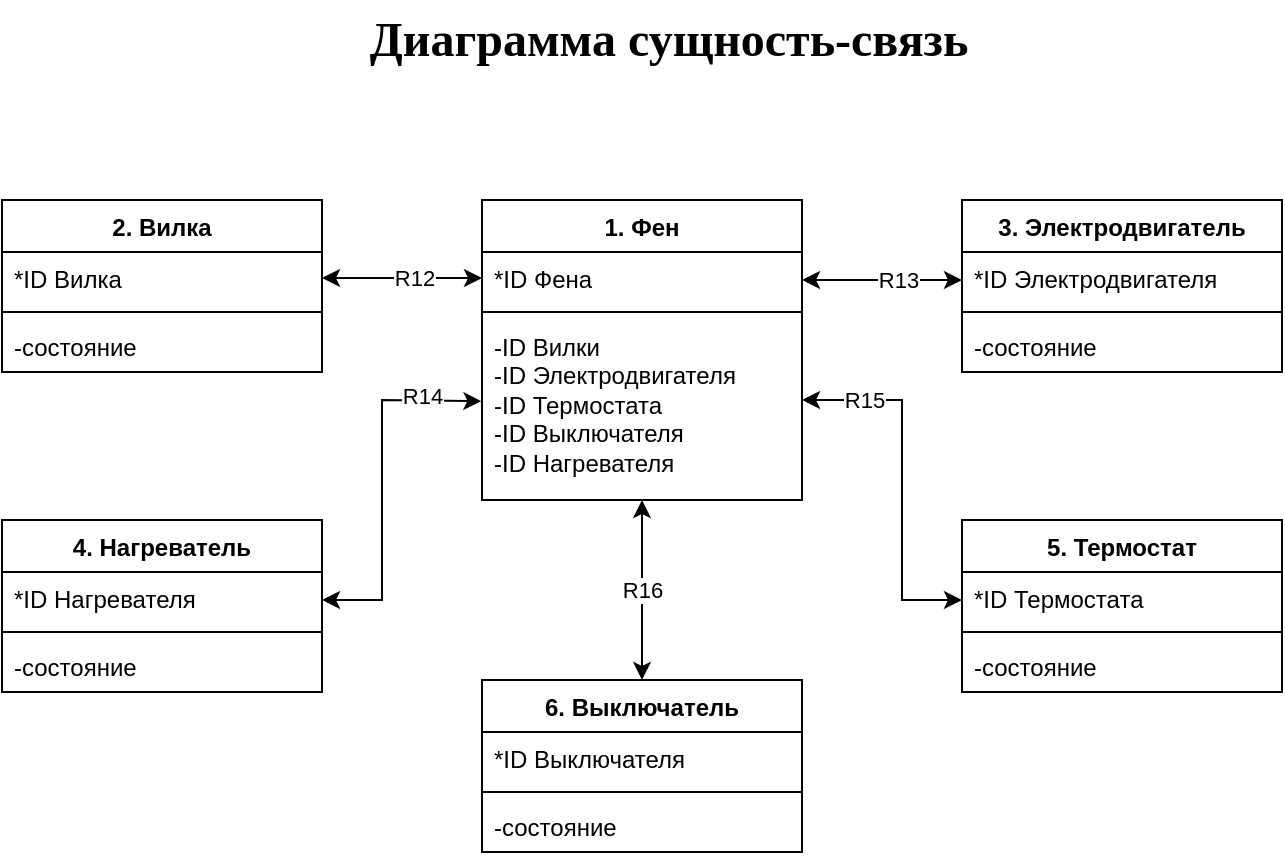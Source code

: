 <mxfile version="21.5.0" type="device" pages="5">
  <diagram name="Информационная модель" id="8IDxN6JTS6INf4pepDkp">
    <mxGraphModel dx="1050" dy="593" grid="1" gridSize="10" guides="1" tooltips="1" connect="1" arrows="1" fold="1" page="1" pageScale="1" pageWidth="827" pageHeight="1169" math="0" shadow="0">
      <root>
        <mxCell id="0" />
        <mxCell id="1" parent="0" />
        <mxCell id="4dIBDkId7AtfUUAaLeuz-2" value="1. Фен&lt;br&gt;" style="swimlane;fontStyle=1;align=center;verticalAlign=top;childLayout=stackLayout;horizontal=1;startSize=26;horizontalStack=0;resizeParent=1;resizeParentMax=0;resizeLast=0;collapsible=1;marginBottom=0;whiteSpace=wrap;html=1;" parent="1" vertex="1">
          <mxGeometry x="320" y="280" width="160" height="150" as="geometry" />
        </mxCell>
        <mxCell id="4dIBDkId7AtfUUAaLeuz-3" value="*ID Фена" style="text;strokeColor=none;fillColor=none;align=left;verticalAlign=top;spacingLeft=4;spacingRight=4;overflow=hidden;rotatable=0;points=[[0,0.5],[1,0.5]];portConstraint=eastwest;whiteSpace=wrap;html=1;" parent="4dIBDkId7AtfUUAaLeuz-2" vertex="1">
          <mxGeometry y="26" width="160" height="26" as="geometry" />
        </mxCell>
        <mxCell id="4dIBDkId7AtfUUAaLeuz-4" value="" style="line;strokeWidth=1;fillColor=none;align=left;verticalAlign=middle;spacingTop=-1;spacingLeft=3;spacingRight=3;rotatable=0;labelPosition=right;points=[];portConstraint=eastwest;strokeColor=inherit;" parent="4dIBDkId7AtfUUAaLeuz-2" vertex="1">
          <mxGeometry y="52" width="160" height="8" as="geometry" />
        </mxCell>
        <mxCell id="4dIBDkId7AtfUUAaLeuz-5" value="-ID Вилки&lt;br&gt;-ID Электродвигателя&lt;br&gt;-ID Термостата&lt;br&gt;-ID Выключателя&lt;br&gt;-ID Нагревателя" style="text;strokeColor=none;fillColor=none;align=left;verticalAlign=top;spacingLeft=4;spacingRight=4;overflow=hidden;rotatable=0;points=[[0,0.5],[1,0.5]];portConstraint=eastwest;whiteSpace=wrap;html=1;" parent="4dIBDkId7AtfUUAaLeuz-2" vertex="1">
          <mxGeometry y="60" width="160" height="90" as="geometry" />
        </mxCell>
        <mxCell id="4dIBDkId7AtfUUAaLeuz-6" value="2. Вилка" style="swimlane;fontStyle=1;align=center;verticalAlign=top;childLayout=stackLayout;horizontal=1;startSize=26;horizontalStack=0;resizeParent=1;resizeParentMax=0;resizeLast=0;collapsible=1;marginBottom=0;whiteSpace=wrap;html=1;" parent="1" vertex="1">
          <mxGeometry x="80" y="280" width="160" height="86" as="geometry" />
        </mxCell>
        <mxCell id="4dIBDkId7AtfUUAaLeuz-7" value="*ID Вилка" style="text;strokeColor=none;fillColor=none;align=left;verticalAlign=top;spacingLeft=4;spacingRight=4;overflow=hidden;rotatable=0;points=[[0,0.5],[1,0.5]];portConstraint=eastwest;whiteSpace=wrap;html=1;" parent="4dIBDkId7AtfUUAaLeuz-6" vertex="1">
          <mxGeometry y="26" width="160" height="26" as="geometry" />
        </mxCell>
        <mxCell id="4dIBDkId7AtfUUAaLeuz-8" value="" style="line;strokeWidth=1;fillColor=none;align=left;verticalAlign=middle;spacingTop=-1;spacingLeft=3;spacingRight=3;rotatable=0;labelPosition=right;points=[];portConstraint=eastwest;strokeColor=inherit;" parent="4dIBDkId7AtfUUAaLeuz-6" vertex="1">
          <mxGeometry y="52" width="160" height="8" as="geometry" />
        </mxCell>
        <mxCell id="4dIBDkId7AtfUUAaLeuz-9" value="-состояние" style="text;strokeColor=none;fillColor=none;align=left;verticalAlign=top;spacingLeft=4;spacingRight=4;overflow=hidden;rotatable=0;points=[[0,0.5],[1,0.5]];portConstraint=eastwest;whiteSpace=wrap;html=1;" parent="4dIBDkId7AtfUUAaLeuz-6" vertex="1">
          <mxGeometry y="60" width="160" height="26" as="geometry" />
        </mxCell>
        <mxCell id="4dIBDkId7AtfUUAaLeuz-10" value="3. Электродвигатель" style="swimlane;fontStyle=1;align=center;verticalAlign=top;childLayout=stackLayout;horizontal=1;startSize=26;horizontalStack=0;resizeParent=1;resizeParentMax=0;resizeLast=0;collapsible=1;marginBottom=0;whiteSpace=wrap;html=1;" parent="1" vertex="1">
          <mxGeometry x="560" y="280" width="160" height="86" as="geometry" />
        </mxCell>
        <mxCell id="4dIBDkId7AtfUUAaLeuz-11" value="*ID Электродвигателя" style="text;strokeColor=none;fillColor=none;align=left;verticalAlign=top;spacingLeft=4;spacingRight=4;overflow=hidden;rotatable=0;points=[[0,0.5],[1,0.5]];portConstraint=eastwest;whiteSpace=wrap;html=1;" parent="4dIBDkId7AtfUUAaLeuz-10" vertex="1">
          <mxGeometry y="26" width="160" height="26" as="geometry" />
        </mxCell>
        <mxCell id="4dIBDkId7AtfUUAaLeuz-12" value="" style="line;strokeWidth=1;fillColor=none;align=left;verticalAlign=middle;spacingTop=-1;spacingLeft=3;spacingRight=3;rotatable=0;labelPosition=right;points=[];portConstraint=eastwest;strokeColor=inherit;" parent="4dIBDkId7AtfUUAaLeuz-10" vertex="1">
          <mxGeometry y="52" width="160" height="8" as="geometry" />
        </mxCell>
        <mxCell id="4dIBDkId7AtfUUAaLeuz-13" value="-состояние" style="text;strokeColor=none;fillColor=none;align=left;verticalAlign=top;spacingLeft=4;spacingRight=4;overflow=hidden;rotatable=0;points=[[0,0.5],[1,0.5]];portConstraint=eastwest;whiteSpace=wrap;html=1;" parent="4dIBDkId7AtfUUAaLeuz-10" vertex="1">
          <mxGeometry y="60" width="160" height="26" as="geometry" />
        </mxCell>
        <mxCell id="4dIBDkId7AtfUUAaLeuz-14" value="4. Нагреватель" style="swimlane;fontStyle=1;align=center;verticalAlign=top;childLayout=stackLayout;horizontal=1;startSize=26;horizontalStack=0;resizeParent=1;resizeParentMax=0;resizeLast=0;collapsible=1;marginBottom=0;whiteSpace=wrap;html=1;" parent="1" vertex="1">
          <mxGeometry x="80" y="440" width="160" height="86" as="geometry" />
        </mxCell>
        <mxCell id="4dIBDkId7AtfUUAaLeuz-15" value="*ID Нагревателя" style="text;strokeColor=none;fillColor=none;align=left;verticalAlign=top;spacingLeft=4;spacingRight=4;overflow=hidden;rotatable=0;points=[[0,0.5],[1,0.5]];portConstraint=eastwest;whiteSpace=wrap;html=1;" parent="4dIBDkId7AtfUUAaLeuz-14" vertex="1">
          <mxGeometry y="26" width="160" height="26" as="geometry" />
        </mxCell>
        <mxCell id="4dIBDkId7AtfUUAaLeuz-16" value="" style="line;strokeWidth=1;fillColor=none;align=left;verticalAlign=middle;spacingTop=-1;spacingLeft=3;spacingRight=3;rotatable=0;labelPosition=right;points=[];portConstraint=eastwest;strokeColor=inherit;" parent="4dIBDkId7AtfUUAaLeuz-14" vertex="1">
          <mxGeometry y="52" width="160" height="8" as="geometry" />
        </mxCell>
        <mxCell id="4dIBDkId7AtfUUAaLeuz-17" value="-состояние" style="text;strokeColor=none;fillColor=none;align=left;verticalAlign=top;spacingLeft=4;spacingRight=4;overflow=hidden;rotatable=0;points=[[0,0.5],[1,0.5]];portConstraint=eastwest;whiteSpace=wrap;html=1;" parent="4dIBDkId7AtfUUAaLeuz-14" vertex="1">
          <mxGeometry y="60" width="160" height="26" as="geometry" />
        </mxCell>
        <mxCell id="4dIBDkId7AtfUUAaLeuz-18" value="5. Термостат" style="swimlane;fontStyle=1;align=center;verticalAlign=top;childLayout=stackLayout;horizontal=1;startSize=26;horizontalStack=0;resizeParent=1;resizeParentMax=0;resizeLast=0;collapsible=1;marginBottom=0;whiteSpace=wrap;html=1;" parent="1" vertex="1">
          <mxGeometry x="560" y="440" width="160" height="86" as="geometry" />
        </mxCell>
        <mxCell id="4dIBDkId7AtfUUAaLeuz-19" value="*ID Термостата" style="text;strokeColor=none;fillColor=none;align=left;verticalAlign=top;spacingLeft=4;spacingRight=4;overflow=hidden;rotatable=0;points=[[0,0.5],[1,0.5]];portConstraint=eastwest;whiteSpace=wrap;html=1;" parent="4dIBDkId7AtfUUAaLeuz-18" vertex="1">
          <mxGeometry y="26" width="160" height="26" as="geometry" />
        </mxCell>
        <mxCell id="4dIBDkId7AtfUUAaLeuz-20" value="" style="line;strokeWidth=1;fillColor=none;align=left;verticalAlign=middle;spacingTop=-1;spacingLeft=3;spacingRight=3;rotatable=0;labelPosition=right;points=[];portConstraint=eastwest;strokeColor=inherit;" parent="4dIBDkId7AtfUUAaLeuz-18" vertex="1">
          <mxGeometry y="52" width="160" height="8" as="geometry" />
        </mxCell>
        <mxCell id="4dIBDkId7AtfUUAaLeuz-21" value="-состояние" style="text;strokeColor=none;fillColor=none;align=left;verticalAlign=top;spacingLeft=4;spacingRight=4;overflow=hidden;rotatable=0;points=[[0,0.5],[1,0.5]];portConstraint=eastwest;whiteSpace=wrap;html=1;" parent="4dIBDkId7AtfUUAaLeuz-18" vertex="1">
          <mxGeometry y="60" width="160" height="26" as="geometry" />
        </mxCell>
        <mxCell id="4dIBDkId7AtfUUAaLeuz-22" value="6. Выключатель" style="swimlane;fontStyle=1;align=center;verticalAlign=top;childLayout=stackLayout;horizontal=1;startSize=26;horizontalStack=0;resizeParent=1;resizeParentMax=0;resizeLast=0;collapsible=1;marginBottom=0;whiteSpace=wrap;html=1;" parent="1" vertex="1">
          <mxGeometry x="320" y="520" width="160" height="86" as="geometry" />
        </mxCell>
        <mxCell id="4dIBDkId7AtfUUAaLeuz-23" value="*ID Выключателя" style="text;strokeColor=none;fillColor=none;align=left;verticalAlign=top;spacingLeft=4;spacingRight=4;overflow=hidden;rotatable=0;points=[[0,0.5],[1,0.5]];portConstraint=eastwest;whiteSpace=wrap;html=1;" parent="4dIBDkId7AtfUUAaLeuz-22" vertex="1">
          <mxGeometry y="26" width="160" height="26" as="geometry" />
        </mxCell>
        <mxCell id="4dIBDkId7AtfUUAaLeuz-24" value="" style="line;strokeWidth=1;fillColor=none;align=left;verticalAlign=middle;spacingTop=-1;spacingLeft=3;spacingRight=3;rotatable=0;labelPosition=right;points=[];portConstraint=eastwest;strokeColor=inherit;" parent="4dIBDkId7AtfUUAaLeuz-22" vertex="1">
          <mxGeometry y="52" width="160" height="8" as="geometry" />
        </mxCell>
        <mxCell id="4dIBDkId7AtfUUAaLeuz-25" value="-состояние" style="text;strokeColor=none;fillColor=none;align=left;verticalAlign=top;spacingLeft=4;spacingRight=4;overflow=hidden;rotatable=0;points=[[0,0.5],[1,0.5]];portConstraint=eastwest;whiteSpace=wrap;html=1;" parent="4dIBDkId7AtfUUAaLeuz-22" vertex="1">
          <mxGeometry y="60" width="160" height="26" as="geometry" />
        </mxCell>
        <mxCell id="4dIBDkId7AtfUUAaLeuz-26" value="" style="endArrow=classic;startArrow=classic;html=1;rounded=0;exitX=1;exitY=0.5;exitDx=0;exitDy=0;entryX=0;entryY=0.5;entryDx=0;entryDy=0;" parent="1" source="4dIBDkId7AtfUUAaLeuz-7" target="4dIBDkId7AtfUUAaLeuz-3" edge="1">
          <mxGeometry width="50" height="50" relative="1" as="geometry">
            <mxPoint x="390" y="440" as="sourcePoint" />
            <mxPoint x="440" y="390" as="targetPoint" />
          </mxGeometry>
        </mxCell>
        <mxCell id="4dIBDkId7AtfUUAaLeuz-31" value="R12" style="edgeLabel;html=1;align=center;verticalAlign=middle;resizable=0;points=[];" parent="4dIBDkId7AtfUUAaLeuz-26" vertex="1" connectable="0">
          <mxGeometry x="0.135" relative="1" as="geometry">
            <mxPoint as="offset" />
          </mxGeometry>
        </mxCell>
        <mxCell id="4dIBDkId7AtfUUAaLeuz-27" value="" style="endArrow=classic;startArrow=classic;html=1;rounded=0;exitX=1;exitY=0.5;exitDx=0;exitDy=0;entryX=0;entryY=0.5;entryDx=0;entryDy=0;" parent="1" edge="1">
          <mxGeometry width="50" height="50" relative="1" as="geometry">
            <mxPoint x="480" y="320" as="sourcePoint" />
            <mxPoint x="560" y="320" as="targetPoint" />
          </mxGeometry>
        </mxCell>
        <mxCell id="4dIBDkId7AtfUUAaLeuz-33" value="R13" style="edgeLabel;html=1;align=center;verticalAlign=middle;resizable=0;points=[];" parent="4dIBDkId7AtfUUAaLeuz-27" vertex="1" connectable="0">
          <mxGeometry x="0.182" relative="1" as="geometry">
            <mxPoint as="offset" />
          </mxGeometry>
        </mxCell>
        <mxCell id="4dIBDkId7AtfUUAaLeuz-28" value="R16" style="endArrow=classic;startArrow=classic;html=1;rounded=0;exitX=0.5;exitY=0;exitDx=0;exitDy=0;" parent="1" source="4dIBDkId7AtfUUAaLeuz-22" target="4dIBDkId7AtfUUAaLeuz-5" edge="1">
          <mxGeometry width="50" height="50" relative="1" as="geometry">
            <mxPoint x="260" y="339" as="sourcePoint" />
            <mxPoint x="340" y="339" as="targetPoint" />
          </mxGeometry>
        </mxCell>
        <mxCell id="4dIBDkId7AtfUUAaLeuz-29" value="" style="endArrow=classic;startArrow=classic;html=1;rounded=0;exitX=-0.002;exitY=0.451;exitDx=0;exitDy=0;exitPerimeter=0;" parent="1" source="4dIBDkId7AtfUUAaLeuz-5" edge="1">
          <mxGeometry width="50" height="50" relative="1" as="geometry">
            <mxPoint x="270" y="349" as="sourcePoint" />
            <mxPoint x="240" y="480" as="targetPoint" />
            <Array as="points">
              <mxPoint x="270" y="380" />
              <mxPoint x="270" y="480" />
            </Array>
          </mxGeometry>
        </mxCell>
        <mxCell id="4dIBDkId7AtfUUAaLeuz-32" value="R14" style="edgeLabel;html=1;align=center;verticalAlign=middle;resizable=0;points=[];" parent="4dIBDkId7AtfUUAaLeuz-29" vertex="1" connectable="0">
          <mxGeometry x="-0.618" y="-2" relative="1" as="geometry">
            <mxPoint x="5" as="offset" />
          </mxGeometry>
        </mxCell>
        <mxCell id="4dIBDkId7AtfUUAaLeuz-30" value="" style="endArrow=classic;startArrow=classic;html=1;rounded=0;" parent="1" edge="1">
          <mxGeometry width="50" height="50" relative="1" as="geometry">
            <mxPoint x="480" y="380" as="sourcePoint" />
            <mxPoint x="560" y="480" as="targetPoint" />
            <Array as="points">
              <mxPoint x="530" y="380" />
              <mxPoint x="530" y="480" />
            </Array>
          </mxGeometry>
        </mxCell>
        <mxCell id="4dIBDkId7AtfUUAaLeuz-35" value="R15" style="edgeLabel;html=1;align=center;verticalAlign=middle;resizable=0;points=[];" parent="4dIBDkId7AtfUUAaLeuz-30" vertex="1" connectable="0">
          <mxGeometry x="-0.654" y="-1" relative="1" as="geometry">
            <mxPoint y="-1" as="offset" />
          </mxGeometry>
        </mxCell>
        <mxCell id="4dIBDkId7AtfUUAaLeuz-36" value="&lt;font style=&quot;font-size: 24px;&quot; face=&quot;Times New Roman&quot;&gt;&lt;b&gt;Диаграмма сущность-связь&lt;/b&gt;&lt;/font&gt;" style="text;html=1;align=center;verticalAlign=middle;resizable=0;points=[];autosize=1;strokeColor=none;fillColor=none;" parent="1" vertex="1">
          <mxGeometry x="253" y="180" width="320" height="40" as="geometry" />
        </mxCell>
      </root>
    </mxGraphModel>
  </diagram>
  <diagram id="a6jyWAmEvaKyZlnhoplI" name="ДПС и ТПС">
    <mxGraphModel dx="1313" dy="741" grid="1" gridSize="10" guides="1" tooltips="1" connect="1" arrows="1" fold="1" page="1" pageScale="1" pageWidth="827" pageHeight="1169" math="0" shadow="0">
      <root>
        <mxCell id="0" />
        <mxCell id="1" parent="0" />
        <mxCell id="4Ua6r7n5SxuA0xZVMFK4-1" value="&lt;font style=&quot;font-size: 24px;&quot; face=&quot;Times New Roman&quot;&gt;&lt;b&gt;Диаграмма и таблица переходов&lt;/b&gt;&lt;/font&gt;" style="text;html=1;align=center;verticalAlign=middle;resizable=0;points=[];autosize=1;strokeColor=none;fillColor=none;" parent="1" vertex="1">
          <mxGeometry x="256" y="40" width="370" height="40" as="geometry" />
        </mxCell>
        <mxCell id="4Ua6r7n5SxuA0xZVMFK4-2" value="&lt;font style=&quot;font-size: 24px;&quot; face=&quot;Times New Roman&quot;&gt;&lt;b&gt;Фен&lt;/b&gt;&lt;/font&gt;" style="text;html=1;align=center;verticalAlign=middle;resizable=0;points=[];autosize=1;strokeColor=none;fillColor=none;" parent="1" vertex="1">
          <mxGeometry x="216" y="130" width="70" height="40" as="geometry" />
        </mxCell>
        <mxCell id="9hjVFt3-gY5aE6fm_ZdY-1" style="edgeStyle=orthogonalEdgeStyle;rounded=0;orthogonalLoop=1;jettySize=auto;html=1;exitX=0.5;exitY=1;exitDx=0;exitDy=0;entryX=0.5;entryY=0;entryDx=0;entryDy=0;" parent="1" source="4Ua6r7n5SxuA0xZVMFK4-3" target="4Ua6r7n5SxuA0xZVMFK4-4" edge="1">
          <mxGeometry relative="1" as="geometry" />
        </mxCell>
        <mxCell id="4Ua6r7n5SxuA0xZVMFK4-3" value="" style="ellipse;whiteSpace=wrap;html=1;aspect=fixed;" parent="1" vertex="1">
          <mxGeometry x="76" y="170" width="80" height="80" as="geometry" />
        </mxCell>
        <mxCell id="4Ua6r7n5SxuA0xZVMFK4-9" style="edgeStyle=orthogonalEdgeStyle;rounded=0;orthogonalLoop=1;jettySize=auto;html=1;exitX=0.5;exitY=1;exitDx=0;exitDy=0;entryX=0.5;entryY=0;entryDx=0;entryDy=0;" parent="1" source="4Ua6r7n5SxuA0xZVMFK4-4" target="4Ua6r7n5SxuA0xZVMFK4-6" edge="1">
          <mxGeometry relative="1" as="geometry" />
        </mxCell>
        <mxCell id="4Ua6r7n5SxuA0xZVMFK4-10" value="Ф1" style="edgeLabel;html=1;align=center;verticalAlign=middle;resizable=0;points=[];" parent="4Ua6r7n5SxuA0xZVMFK4-9" vertex="1" connectable="0">
          <mxGeometry x="-0.167" relative="1" as="geometry">
            <mxPoint as="offset" />
          </mxGeometry>
        </mxCell>
        <mxCell id="4Ua6r7n5SxuA0xZVMFK4-4" value="1. Выключен" style="rounded=0;whiteSpace=wrap;html=1;" parent="1" vertex="1">
          <mxGeometry x="56" y="330" width="120" height="60" as="geometry" />
        </mxCell>
        <mxCell id="9hjVFt3-gY5aE6fm_ZdY-4" style="edgeStyle=orthogonalEdgeStyle;rounded=0;orthogonalLoop=1;jettySize=auto;html=1;exitX=0;exitY=0.5;exitDx=0;exitDy=0;" parent="1" source="4Ua6r7n5SxuA0xZVMFK4-5" target="4Ua6r7n5SxuA0xZVMFK4-4" edge="1">
          <mxGeometry relative="1" as="geometry" />
        </mxCell>
        <mxCell id="9hjVFt3-gY5aE6fm_ZdY-7" value="Ф5" style="edgeLabel;html=1;align=center;verticalAlign=middle;resizable=0;points=[];" parent="9hjVFt3-gY5aE6fm_ZdY-4" vertex="1" connectable="0">
          <mxGeometry x="-0.2" y="1" relative="1" as="geometry">
            <mxPoint x="-8" y="-1" as="offset" />
          </mxGeometry>
        </mxCell>
        <mxCell id="4Ua6r7n5SxuA0xZVMFK4-5" value="4. Выключается" style="rounded=0;whiteSpace=wrap;html=1;" parent="1" vertex="1">
          <mxGeometry x="256" y="330" width="120" height="60" as="geometry" />
        </mxCell>
        <mxCell id="9hjVFt3-gY5aE6fm_ZdY-2" style="edgeStyle=orthogonalEdgeStyle;rounded=0;orthogonalLoop=1;jettySize=auto;html=1;exitX=1;exitY=0.5;exitDx=0;exitDy=0;entryX=0;entryY=0.5;entryDx=0;entryDy=0;" parent="1" source="4Ua6r7n5SxuA0xZVMFK4-6" target="4Ua6r7n5SxuA0xZVMFK4-7" edge="1">
          <mxGeometry relative="1" as="geometry" />
        </mxCell>
        <mxCell id="9hjVFt3-gY5aE6fm_ZdY-8" value="Ф2" style="edgeLabel;html=1;align=center;verticalAlign=middle;resizable=0;points=[];" parent="9hjVFt3-gY5aE6fm_ZdY-2" vertex="1" connectable="0">
          <mxGeometry x="-0.025" y="2" relative="1" as="geometry">
            <mxPoint as="offset" />
          </mxGeometry>
        </mxCell>
        <mxCell id="9hjVFt3-gY5aE6fm_ZdY-5" value="Ф3" style="edgeStyle=orthogonalEdgeStyle;rounded=0;orthogonalLoop=1;jettySize=auto;html=1;exitX=0.75;exitY=0;exitDx=0;exitDy=0;entryX=0;entryY=0.75;entryDx=0;entryDy=0;" parent="1" source="4Ua6r7n5SxuA0xZVMFK4-6" target="4Ua6r7n5SxuA0xZVMFK4-5" edge="1">
          <mxGeometry relative="1" as="geometry">
            <Array as="points">
              <mxPoint x="146" y="400" />
              <mxPoint x="236" y="400" />
              <mxPoint x="236" y="375" />
            </Array>
          </mxGeometry>
        </mxCell>
        <mxCell id="9hjVFt3-gY5aE6fm_ZdY-6" style="edgeStyle=orthogonalEdgeStyle;rounded=0;orthogonalLoop=1;jettySize=auto;html=1;exitX=1;exitY=0.25;exitDx=0;exitDy=0;entryX=0.25;entryY=1;entryDx=0;entryDy=0;" parent="1" source="4Ua6r7n5SxuA0xZVMFK4-6" target="4Ua6r7n5SxuA0xZVMFK4-5" edge="1">
          <mxGeometry relative="1" as="geometry">
            <Array as="points">
              <mxPoint x="246" y="465" />
              <mxPoint x="246" y="410" />
              <mxPoint x="286" y="410" />
            </Array>
          </mxGeometry>
        </mxCell>
        <mxCell id="9hjVFt3-gY5aE6fm_ZdY-11" value="Ф4" style="edgeLabel;html=1;align=center;verticalAlign=middle;resizable=0;points=[];" parent="9hjVFt3-gY5aE6fm_ZdY-6" vertex="1" connectable="0">
          <mxGeometry x="0.038" y="3" relative="1" as="geometry">
            <mxPoint as="offset" />
          </mxGeometry>
        </mxCell>
        <mxCell id="4Ua6r7n5SxuA0xZVMFK4-6" value="2. Включается" style="rounded=0;whiteSpace=wrap;html=1;" parent="1" vertex="1">
          <mxGeometry x="56" y="450" width="120" height="60" as="geometry" />
        </mxCell>
        <mxCell id="9hjVFt3-gY5aE6fm_ZdY-3" value="Ф3" style="edgeStyle=orthogonalEdgeStyle;rounded=0;orthogonalLoop=1;jettySize=auto;html=1;exitX=0.5;exitY=0;exitDx=0;exitDy=0;entryX=0.5;entryY=1;entryDx=0;entryDy=0;" parent="1" source="4Ua6r7n5SxuA0xZVMFK4-7" target="4Ua6r7n5SxuA0xZVMFK4-5" edge="1">
          <mxGeometry relative="1" as="geometry" />
        </mxCell>
        <mxCell id="9hjVFt3-gY5aE6fm_ZdY-10" value="Ф4" style="edgeStyle=orthogonalEdgeStyle;rounded=0;orthogonalLoop=1;jettySize=auto;html=1;exitX=0.75;exitY=0;exitDx=0;exitDy=0;entryX=0.75;entryY=1;entryDx=0;entryDy=0;" parent="1" source="4Ua6r7n5SxuA0xZVMFK4-7" target="4Ua6r7n5SxuA0xZVMFK4-5" edge="1">
          <mxGeometry relative="1" as="geometry" />
        </mxCell>
        <mxCell id="4Ua6r7n5SxuA0xZVMFK4-7" value="3. Работает" style="rounded=0;whiteSpace=wrap;html=1;" parent="1" vertex="1">
          <mxGeometry x="256" y="450" width="120" height="60" as="geometry" />
        </mxCell>
        <mxCell id="4Ua6r7n5SxuA0xZVMFK4-8" value="Ф1: Вилка подключена. Выключатель включен. &amp;nbsp; &amp;nbsp; &amp;nbsp; &amp;nbsp; &amp;nbsp; &amp;nbsp;&amp;nbsp;&lt;br&gt;Ф2: Электродвигатель начинает работать&lt;br&gt;Ф3: Выключатель выключен&amp;nbsp;&lt;br&gt;Ф4: Вилка подключена&lt;span style=&quot;white-space: pre;&quot;&gt;&#x9;&lt;span style=&quot;white-space: pre;&quot;&gt;&#x9;&lt;span style=&quot;white-space: pre;&quot;&gt;&#x9;    &lt;br&gt;&lt;/span&gt;&lt;/span&gt;&lt;/span&gt;Ф5: Электродвигатель выключен &amp;nbsp;&amp;nbsp;" style="text;html=1;align=left;verticalAlign=middle;resizable=0;points=[];autosize=1;strokeColor=none;fillColor=none;" parent="1" vertex="1">
          <mxGeometry x="416" y="330" width="340" height="80" as="geometry" />
        </mxCell>
        <mxCell id="9hjVFt3-gY5aE6fm_ZdY-12" value="" style="shape=table;startSize=0;container=1;collapsible=0;childLayout=tableLayout;" parent="1" vertex="1">
          <mxGeometry x="56" y="570" width="360" height="200" as="geometry" />
        </mxCell>
        <mxCell id="9hjVFt3-gY5aE6fm_ZdY-13" value="" style="shape=tableRow;horizontal=0;startSize=0;swimlaneHead=0;swimlaneBody=0;strokeColor=inherit;top=0;left=0;bottom=0;right=0;collapsible=0;dropTarget=0;fillColor=none;points=[[0,0.5],[1,0.5]];portConstraint=eastwest;" parent="9hjVFt3-gY5aE6fm_ZdY-12" vertex="1">
          <mxGeometry width="360" height="40" as="geometry" />
        </mxCell>
        <mxCell id="9hjVFt3-gY5aE6fm_ZdY-14" value="" style="shape=partialRectangle;html=1;whiteSpace=wrap;connectable=0;strokeColor=inherit;overflow=hidden;fillColor=none;top=0;left=0;bottom=0;right=0;pointerEvents=1;" parent="9hjVFt3-gY5aE6fm_ZdY-13" vertex="1">
          <mxGeometry width="60" height="40" as="geometry">
            <mxRectangle width="60" height="40" as="alternateBounds" />
          </mxGeometry>
        </mxCell>
        <mxCell id="9hjVFt3-gY5aE6fm_ZdY-15" value="Ф1" style="shape=partialRectangle;html=1;whiteSpace=wrap;connectable=0;strokeColor=inherit;overflow=hidden;fillColor=none;top=0;left=0;bottom=0;right=0;pointerEvents=1;" parent="9hjVFt3-gY5aE6fm_ZdY-13" vertex="1">
          <mxGeometry x="60" width="60" height="40" as="geometry">
            <mxRectangle width="60" height="40" as="alternateBounds" />
          </mxGeometry>
        </mxCell>
        <mxCell id="9hjVFt3-gY5aE6fm_ZdY-16" value="Ф2" style="shape=partialRectangle;html=1;whiteSpace=wrap;connectable=0;strokeColor=inherit;overflow=hidden;fillColor=none;top=0;left=0;bottom=0;right=0;pointerEvents=1;" parent="9hjVFt3-gY5aE6fm_ZdY-13" vertex="1">
          <mxGeometry x="120" width="60" height="40" as="geometry">
            <mxRectangle width="60" height="40" as="alternateBounds" />
          </mxGeometry>
        </mxCell>
        <mxCell id="9hjVFt3-gY5aE6fm_ZdY-17" value="Ф3" style="shape=partialRectangle;html=1;whiteSpace=wrap;connectable=0;strokeColor=inherit;overflow=hidden;fillColor=none;top=0;left=0;bottom=0;right=0;pointerEvents=1;" parent="9hjVFt3-gY5aE6fm_ZdY-13" vertex="1">
          <mxGeometry x="180" width="60" height="40" as="geometry">
            <mxRectangle width="60" height="40" as="alternateBounds" />
          </mxGeometry>
        </mxCell>
        <mxCell id="9hjVFt3-gY5aE6fm_ZdY-18" value="Ф4" style="shape=partialRectangle;html=1;whiteSpace=wrap;connectable=0;strokeColor=inherit;overflow=hidden;fillColor=none;top=0;left=0;bottom=0;right=0;pointerEvents=1;" parent="9hjVFt3-gY5aE6fm_ZdY-13" vertex="1">
          <mxGeometry x="240" width="60" height="40" as="geometry">
            <mxRectangle width="60" height="40" as="alternateBounds" />
          </mxGeometry>
        </mxCell>
        <mxCell id="9hjVFt3-gY5aE6fm_ZdY-19" value="Ф5" style="shape=partialRectangle;html=1;whiteSpace=wrap;connectable=0;strokeColor=inherit;overflow=hidden;fillColor=none;top=0;left=0;bottom=0;right=0;pointerEvents=1;" parent="9hjVFt3-gY5aE6fm_ZdY-13" vertex="1">
          <mxGeometry x="300" width="60" height="40" as="geometry">
            <mxRectangle width="60" height="40" as="alternateBounds" />
          </mxGeometry>
        </mxCell>
        <mxCell id="9hjVFt3-gY5aE6fm_ZdY-20" value="" style="shape=tableRow;horizontal=0;startSize=0;swimlaneHead=0;swimlaneBody=0;strokeColor=inherit;top=0;left=0;bottom=0;right=0;collapsible=0;dropTarget=0;fillColor=none;points=[[0,0.5],[1,0.5]];portConstraint=eastwest;" parent="9hjVFt3-gY5aE6fm_ZdY-12" vertex="1">
          <mxGeometry y="40" width="360" height="40" as="geometry" />
        </mxCell>
        <mxCell id="9hjVFt3-gY5aE6fm_ZdY-21" value="1" style="shape=partialRectangle;html=1;whiteSpace=wrap;connectable=0;strokeColor=inherit;overflow=hidden;fillColor=none;top=0;left=0;bottom=0;right=0;pointerEvents=1;" parent="9hjVFt3-gY5aE6fm_ZdY-20" vertex="1">
          <mxGeometry width="60" height="40" as="geometry">
            <mxRectangle width="60" height="40" as="alternateBounds" />
          </mxGeometry>
        </mxCell>
        <mxCell id="9hjVFt3-gY5aE6fm_ZdY-22" value="2" style="shape=partialRectangle;html=1;whiteSpace=wrap;connectable=0;strokeColor=inherit;overflow=hidden;fillColor=none;top=0;left=0;bottom=0;right=0;pointerEvents=1;" parent="9hjVFt3-gY5aE6fm_ZdY-20" vertex="1">
          <mxGeometry x="60" width="60" height="40" as="geometry">
            <mxRectangle width="60" height="40" as="alternateBounds" />
          </mxGeometry>
        </mxCell>
        <mxCell id="9hjVFt3-gY5aE6fm_ZdY-23" value="-" style="shape=partialRectangle;html=1;whiteSpace=wrap;connectable=0;strokeColor=inherit;overflow=hidden;fillColor=none;top=0;left=0;bottom=0;right=0;pointerEvents=1;" parent="9hjVFt3-gY5aE6fm_ZdY-20" vertex="1">
          <mxGeometry x="120" width="60" height="40" as="geometry">
            <mxRectangle width="60" height="40" as="alternateBounds" />
          </mxGeometry>
        </mxCell>
        <mxCell id="9hjVFt3-gY5aE6fm_ZdY-24" value="-" style="shape=partialRectangle;html=1;whiteSpace=wrap;connectable=0;strokeColor=inherit;overflow=hidden;fillColor=none;top=0;left=0;bottom=0;right=0;pointerEvents=1;" parent="9hjVFt3-gY5aE6fm_ZdY-20" vertex="1">
          <mxGeometry x="180" width="60" height="40" as="geometry">
            <mxRectangle width="60" height="40" as="alternateBounds" />
          </mxGeometry>
        </mxCell>
        <mxCell id="9hjVFt3-gY5aE6fm_ZdY-25" value="-" style="shape=partialRectangle;html=1;whiteSpace=wrap;connectable=0;strokeColor=inherit;overflow=hidden;fillColor=none;top=0;left=0;bottom=0;right=0;pointerEvents=1;" parent="9hjVFt3-gY5aE6fm_ZdY-20" vertex="1">
          <mxGeometry x="240" width="60" height="40" as="geometry">
            <mxRectangle width="60" height="40" as="alternateBounds" />
          </mxGeometry>
        </mxCell>
        <mxCell id="9hjVFt3-gY5aE6fm_ZdY-26" value="-" style="shape=partialRectangle;html=1;whiteSpace=wrap;connectable=0;strokeColor=inherit;overflow=hidden;fillColor=none;top=0;left=0;bottom=0;right=0;pointerEvents=1;" parent="9hjVFt3-gY5aE6fm_ZdY-20" vertex="1">
          <mxGeometry x="300" width="60" height="40" as="geometry">
            <mxRectangle width="60" height="40" as="alternateBounds" />
          </mxGeometry>
        </mxCell>
        <mxCell id="9hjVFt3-gY5aE6fm_ZdY-27" value="" style="shape=tableRow;horizontal=0;startSize=0;swimlaneHead=0;swimlaneBody=0;strokeColor=inherit;top=0;left=0;bottom=0;right=0;collapsible=0;dropTarget=0;fillColor=none;points=[[0,0.5],[1,0.5]];portConstraint=eastwest;" parent="9hjVFt3-gY5aE6fm_ZdY-12" vertex="1">
          <mxGeometry y="80" width="360" height="40" as="geometry" />
        </mxCell>
        <mxCell id="9hjVFt3-gY5aE6fm_ZdY-28" value="2" style="shape=partialRectangle;html=1;whiteSpace=wrap;connectable=0;strokeColor=inherit;overflow=hidden;fillColor=none;top=0;left=0;bottom=0;right=0;pointerEvents=1;" parent="9hjVFt3-gY5aE6fm_ZdY-27" vertex="1">
          <mxGeometry width="60" height="40" as="geometry">
            <mxRectangle width="60" height="40" as="alternateBounds" />
          </mxGeometry>
        </mxCell>
        <mxCell id="9hjVFt3-gY5aE6fm_ZdY-29" value="-" style="shape=partialRectangle;html=1;whiteSpace=wrap;connectable=0;strokeColor=inherit;overflow=hidden;fillColor=none;top=0;left=0;bottom=0;right=0;pointerEvents=1;" parent="9hjVFt3-gY5aE6fm_ZdY-27" vertex="1">
          <mxGeometry x="60" width="60" height="40" as="geometry">
            <mxRectangle width="60" height="40" as="alternateBounds" />
          </mxGeometry>
        </mxCell>
        <mxCell id="9hjVFt3-gY5aE6fm_ZdY-30" value="3" style="shape=partialRectangle;html=1;whiteSpace=wrap;connectable=0;strokeColor=inherit;overflow=hidden;fillColor=none;top=0;left=0;bottom=0;right=0;pointerEvents=1;" parent="9hjVFt3-gY5aE6fm_ZdY-27" vertex="1">
          <mxGeometry x="120" width="60" height="40" as="geometry">
            <mxRectangle width="60" height="40" as="alternateBounds" />
          </mxGeometry>
        </mxCell>
        <mxCell id="9hjVFt3-gY5aE6fm_ZdY-31" value="4" style="shape=partialRectangle;html=1;whiteSpace=wrap;connectable=0;strokeColor=inherit;overflow=hidden;fillColor=none;top=0;left=0;bottom=0;right=0;pointerEvents=1;" parent="9hjVFt3-gY5aE6fm_ZdY-27" vertex="1">
          <mxGeometry x="180" width="60" height="40" as="geometry">
            <mxRectangle width="60" height="40" as="alternateBounds" />
          </mxGeometry>
        </mxCell>
        <mxCell id="9hjVFt3-gY5aE6fm_ZdY-32" value="4" style="shape=partialRectangle;html=1;whiteSpace=wrap;connectable=0;strokeColor=inherit;overflow=hidden;fillColor=none;top=0;left=0;bottom=0;right=0;pointerEvents=1;" parent="9hjVFt3-gY5aE6fm_ZdY-27" vertex="1">
          <mxGeometry x="240" width="60" height="40" as="geometry">
            <mxRectangle width="60" height="40" as="alternateBounds" />
          </mxGeometry>
        </mxCell>
        <mxCell id="9hjVFt3-gY5aE6fm_ZdY-33" value="-" style="shape=partialRectangle;html=1;whiteSpace=wrap;connectable=0;strokeColor=inherit;overflow=hidden;fillColor=none;top=0;left=0;bottom=0;right=0;pointerEvents=1;" parent="9hjVFt3-gY5aE6fm_ZdY-27" vertex="1">
          <mxGeometry x="300" width="60" height="40" as="geometry">
            <mxRectangle width="60" height="40" as="alternateBounds" />
          </mxGeometry>
        </mxCell>
        <mxCell id="9hjVFt3-gY5aE6fm_ZdY-34" value="" style="shape=tableRow;horizontal=0;startSize=0;swimlaneHead=0;swimlaneBody=0;strokeColor=inherit;top=0;left=0;bottom=0;right=0;collapsible=0;dropTarget=0;fillColor=none;points=[[0,0.5],[1,0.5]];portConstraint=eastwest;" parent="9hjVFt3-gY5aE6fm_ZdY-12" vertex="1">
          <mxGeometry y="120" width="360" height="40" as="geometry" />
        </mxCell>
        <mxCell id="9hjVFt3-gY5aE6fm_ZdY-35" value="3" style="shape=partialRectangle;html=1;whiteSpace=wrap;connectable=0;strokeColor=inherit;overflow=hidden;fillColor=none;top=0;left=0;bottom=0;right=0;pointerEvents=1;" parent="9hjVFt3-gY5aE6fm_ZdY-34" vertex="1">
          <mxGeometry width="60" height="40" as="geometry">
            <mxRectangle width="60" height="40" as="alternateBounds" />
          </mxGeometry>
        </mxCell>
        <mxCell id="9hjVFt3-gY5aE6fm_ZdY-36" value="-" style="shape=partialRectangle;html=1;whiteSpace=wrap;connectable=0;strokeColor=inherit;overflow=hidden;fillColor=none;top=0;left=0;bottom=0;right=0;pointerEvents=1;" parent="9hjVFt3-gY5aE6fm_ZdY-34" vertex="1">
          <mxGeometry x="60" width="60" height="40" as="geometry">
            <mxRectangle width="60" height="40" as="alternateBounds" />
          </mxGeometry>
        </mxCell>
        <mxCell id="9hjVFt3-gY5aE6fm_ZdY-37" value="-" style="shape=partialRectangle;html=1;whiteSpace=wrap;connectable=0;strokeColor=inherit;overflow=hidden;fillColor=none;top=0;left=0;bottom=0;right=0;pointerEvents=1;" parent="9hjVFt3-gY5aE6fm_ZdY-34" vertex="1">
          <mxGeometry x="120" width="60" height="40" as="geometry">
            <mxRectangle width="60" height="40" as="alternateBounds" />
          </mxGeometry>
        </mxCell>
        <mxCell id="9hjVFt3-gY5aE6fm_ZdY-38" value="4" style="shape=partialRectangle;html=1;whiteSpace=wrap;connectable=0;strokeColor=inherit;overflow=hidden;fillColor=none;top=0;left=0;bottom=0;right=0;pointerEvents=1;" parent="9hjVFt3-gY5aE6fm_ZdY-34" vertex="1">
          <mxGeometry x="180" width="60" height="40" as="geometry">
            <mxRectangle width="60" height="40" as="alternateBounds" />
          </mxGeometry>
        </mxCell>
        <mxCell id="9hjVFt3-gY5aE6fm_ZdY-39" value="4" style="shape=partialRectangle;html=1;whiteSpace=wrap;connectable=0;strokeColor=inherit;overflow=hidden;fillColor=none;top=0;left=0;bottom=0;right=0;pointerEvents=1;" parent="9hjVFt3-gY5aE6fm_ZdY-34" vertex="1">
          <mxGeometry x="240" width="60" height="40" as="geometry">
            <mxRectangle width="60" height="40" as="alternateBounds" />
          </mxGeometry>
        </mxCell>
        <mxCell id="9hjVFt3-gY5aE6fm_ZdY-40" value="-" style="shape=partialRectangle;html=1;whiteSpace=wrap;connectable=0;strokeColor=inherit;overflow=hidden;fillColor=none;top=0;left=0;bottom=0;right=0;pointerEvents=1;" parent="9hjVFt3-gY5aE6fm_ZdY-34" vertex="1">
          <mxGeometry x="300" width="60" height="40" as="geometry">
            <mxRectangle width="60" height="40" as="alternateBounds" />
          </mxGeometry>
        </mxCell>
        <mxCell id="9hjVFt3-gY5aE6fm_ZdY-41" value="" style="shape=tableRow;horizontal=0;startSize=0;swimlaneHead=0;swimlaneBody=0;strokeColor=inherit;top=0;left=0;bottom=0;right=0;collapsible=0;dropTarget=0;fillColor=none;points=[[0,0.5],[1,0.5]];portConstraint=eastwest;" parent="9hjVFt3-gY5aE6fm_ZdY-12" vertex="1">
          <mxGeometry y="160" width="360" height="40" as="geometry" />
        </mxCell>
        <mxCell id="9hjVFt3-gY5aE6fm_ZdY-42" value="4" style="shape=partialRectangle;html=1;whiteSpace=wrap;connectable=0;strokeColor=inherit;overflow=hidden;fillColor=none;top=0;left=0;bottom=0;right=0;pointerEvents=1;" parent="9hjVFt3-gY5aE6fm_ZdY-41" vertex="1">
          <mxGeometry width="60" height="40" as="geometry">
            <mxRectangle width="60" height="40" as="alternateBounds" />
          </mxGeometry>
        </mxCell>
        <mxCell id="9hjVFt3-gY5aE6fm_ZdY-43" value="-" style="shape=partialRectangle;html=1;whiteSpace=wrap;connectable=0;strokeColor=inherit;overflow=hidden;fillColor=none;top=0;left=0;bottom=0;right=0;pointerEvents=1;" parent="9hjVFt3-gY5aE6fm_ZdY-41" vertex="1">
          <mxGeometry x="60" width="60" height="40" as="geometry">
            <mxRectangle width="60" height="40" as="alternateBounds" />
          </mxGeometry>
        </mxCell>
        <mxCell id="9hjVFt3-gY5aE6fm_ZdY-44" value="-" style="shape=partialRectangle;html=1;whiteSpace=wrap;connectable=0;strokeColor=inherit;overflow=hidden;fillColor=none;top=0;left=0;bottom=0;right=0;pointerEvents=1;" parent="9hjVFt3-gY5aE6fm_ZdY-41" vertex="1">
          <mxGeometry x="120" width="60" height="40" as="geometry">
            <mxRectangle width="60" height="40" as="alternateBounds" />
          </mxGeometry>
        </mxCell>
        <mxCell id="9hjVFt3-gY5aE6fm_ZdY-45" value="-" style="shape=partialRectangle;html=1;whiteSpace=wrap;connectable=0;strokeColor=inherit;overflow=hidden;fillColor=none;top=0;left=0;bottom=0;right=0;pointerEvents=1;" parent="9hjVFt3-gY5aE6fm_ZdY-41" vertex="1">
          <mxGeometry x="180" width="60" height="40" as="geometry">
            <mxRectangle width="60" height="40" as="alternateBounds" />
          </mxGeometry>
        </mxCell>
        <mxCell id="9hjVFt3-gY5aE6fm_ZdY-46" value="-" style="shape=partialRectangle;html=1;whiteSpace=wrap;connectable=0;strokeColor=inherit;overflow=hidden;fillColor=none;top=0;left=0;bottom=0;right=0;pointerEvents=1;" parent="9hjVFt3-gY5aE6fm_ZdY-41" vertex="1">
          <mxGeometry x="240" width="60" height="40" as="geometry">
            <mxRectangle width="60" height="40" as="alternateBounds" />
          </mxGeometry>
        </mxCell>
        <mxCell id="9hjVFt3-gY5aE6fm_ZdY-47" value="1" style="shape=partialRectangle;html=1;whiteSpace=wrap;connectable=0;strokeColor=inherit;overflow=hidden;fillColor=none;top=0;left=0;bottom=0;right=0;pointerEvents=1;" parent="9hjVFt3-gY5aE6fm_ZdY-41" vertex="1">
          <mxGeometry x="300" width="60" height="40" as="geometry">
            <mxRectangle width="60" height="40" as="alternateBounds" />
          </mxGeometry>
        </mxCell>
        <mxCell id="9hjVFt3-gY5aE6fm_ZdY-50" value="&lt;font style=&quot;font-size: 24px;&quot; face=&quot;Times New Roman&quot;&gt;&lt;b&gt;Выключатель&lt;/b&gt;&lt;/font&gt;" style="text;html=1;align=center;verticalAlign=middle;resizable=0;points=[];autosize=1;strokeColor=none;fillColor=none;" parent="1" vertex="1">
          <mxGeometry x="56" y="800" width="180" height="40" as="geometry" />
        </mxCell>
        <mxCell id="9hjVFt3-gY5aE6fm_ZdY-53" style="edgeStyle=orthogonalEdgeStyle;rounded=0;orthogonalLoop=1;jettySize=auto;html=1;exitX=0.25;exitY=1;exitDx=0;exitDy=0;entryX=0.25;entryY=0;entryDx=0;entryDy=0;" parent="1" source="9hjVFt3-gY5aE6fm_ZdY-51" target="9hjVFt3-gY5aE6fm_ZdY-52" edge="1">
          <mxGeometry relative="1" as="geometry" />
        </mxCell>
        <mxCell id="9hjVFt3-gY5aE6fm_ZdY-55" value="В1" style="edgeLabel;html=1;align=center;verticalAlign=middle;resizable=0;points=[];" parent="9hjVFt3-gY5aE6fm_ZdY-53" vertex="1" connectable="0">
          <mxGeometry x="-0.1" y="2" relative="1" as="geometry">
            <mxPoint as="offset" />
          </mxGeometry>
        </mxCell>
        <mxCell id="9hjVFt3-gY5aE6fm_ZdY-51" value="1. Выключен" style="rounded=0;whiteSpace=wrap;html=1;" parent="1" vertex="1">
          <mxGeometry x="56" y="960" width="120" height="60" as="geometry" />
        </mxCell>
        <mxCell id="9hjVFt3-gY5aE6fm_ZdY-54" value="В2" style="edgeStyle=orthogonalEdgeStyle;rounded=0;orthogonalLoop=1;jettySize=auto;html=1;exitX=0.75;exitY=0;exitDx=0;exitDy=0;entryX=0.75;entryY=1;entryDx=0;entryDy=0;" parent="1" source="9hjVFt3-gY5aE6fm_ZdY-52" target="9hjVFt3-gY5aE6fm_ZdY-51" edge="1">
          <mxGeometry relative="1" as="geometry" />
        </mxCell>
        <mxCell id="9hjVFt3-gY5aE6fm_ZdY-52" value="2. Включен" style="rounded=0;whiteSpace=wrap;html=1;" parent="1" vertex="1">
          <mxGeometry x="56" y="1080" width="120" height="60" as="geometry" />
        </mxCell>
        <mxCell id="9hjVFt3-gY5aE6fm_ZdY-56" value="В1: Включить&lt;br&gt;В2: Выключить" style="text;html=1;align=left;verticalAlign=middle;resizable=0;points=[];autosize=1;strokeColor=none;fillColor=none;" parent="1" vertex="1">
          <mxGeometry x="216" y="960" width="110" height="40" as="geometry" />
        </mxCell>
        <mxCell id="9hjVFt3-gY5aE6fm_ZdY-70" value="" style="shape=table;startSize=0;container=1;collapsible=0;childLayout=tableLayout;" parent="1" vertex="1">
          <mxGeometry x="216" y="1020" width="180" height="120" as="geometry" />
        </mxCell>
        <mxCell id="9hjVFt3-gY5aE6fm_ZdY-71" value="" style="shape=tableRow;horizontal=0;startSize=0;swimlaneHead=0;swimlaneBody=0;strokeColor=inherit;top=0;left=0;bottom=0;right=0;collapsible=0;dropTarget=0;fillColor=none;points=[[0,0.5],[1,0.5]];portConstraint=eastwest;" parent="9hjVFt3-gY5aE6fm_ZdY-70" vertex="1">
          <mxGeometry width="180" height="40" as="geometry" />
        </mxCell>
        <mxCell id="9hjVFt3-gY5aE6fm_ZdY-72" value="" style="shape=partialRectangle;html=1;whiteSpace=wrap;connectable=0;strokeColor=inherit;overflow=hidden;fillColor=none;top=0;left=0;bottom=0;right=0;pointerEvents=1;" parent="9hjVFt3-gY5aE6fm_ZdY-71" vertex="1">
          <mxGeometry width="60" height="40" as="geometry">
            <mxRectangle width="60" height="40" as="alternateBounds" />
          </mxGeometry>
        </mxCell>
        <mxCell id="9hjVFt3-gY5aE6fm_ZdY-73" value="В1" style="shape=partialRectangle;html=1;whiteSpace=wrap;connectable=0;strokeColor=inherit;overflow=hidden;fillColor=none;top=0;left=0;bottom=0;right=0;pointerEvents=1;" parent="9hjVFt3-gY5aE6fm_ZdY-71" vertex="1">
          <mxGeometry x="60" width="60" height="40" as="geometry">
            <mxRectangle width="60" height="40" as="alternateBounds" />
          </mxGeometry>
        </mxCell>
        <mxCell id="9hjVFt3-gY5aE6fm_ZdY-74" value="В2" style="shape=partialRectangle;html=1;whiteSpace=wrap;connectable=0;strokeColor=inherit;overflow=hidden;fillColor=none;top=0;left=0;bottom=0;right=0;pointerEvents=1;" parent="9hjVFt3-gY5aE6fm_ZdY-71" vertex="1">
          <mxGeometry x="120" width="60" height="40" as="geometry">
            <mxRectangle width="60" height="40" as="alternateBounds" />
          </mxGeometry>
        </mxCell>
        <mxCell id="9hjVFt3-gY5aE6fm_ZdY-75" value="" style="shape=tableRow;horizontal=0;startSize=0;swimlaneHead=0;swimlaneBody=0;strokeColor=inherit;top=0;left=0;bottom=0;right=0;collapsible=0;dropTarget=0;fillColor=none;points=[[0,0.5],[1,0.5]];portConstraint=eastwest;" parent="9hjVFt3-gY5aE6fm_ZdY-70" vertex="1">
          <mxGeometry y="40" width="180" height="40" as="geometry" />
        </mxCell>
        <mxCell id="9hjVFt3-gY5aE6fm_ZdY-76" value="1" style="shape=partialRectangle;html=1;whiteSpace=wrap;connectable=0;strokeColor=inherit;overflow=hidden;fillColor=none;top=0;left=0;bottom=0;right=0;pointerEvents=1;" parent="9hjVFt3-gY5aE6fm_ZdY-75" vertex="1">
          <mxGeometry width="60" height="40" as="geometry">
            <mxRectangle width="60" height="40" as="alternateBounds" />
          </mxGeometry>
        </mxCell>
        <mxCell id="9hjVFt3-gY5aE6fm_ZdY-77" value="2" style="shape=partialRectangle;html=1;whiteSpace=wrap;connectable=0;strokeColor=inherit;overflow=hidden;fillColor=none;top=0;left=0;bottom=0;right=0;pointerEvents=1;" parent="9hjVFt3-gY5aE6fm_ZdY-75" vertex="1">
          <mxGeometry x="60" width="60" height="40" as="geometry">
            <mxRectangle width="60" height="40" as="alternateBounds" />
          </mxGeometry>
        </mxCell>
        <mxCell id="9hjVFt3-gY5aE6fm_ZdY-78" value="-" style="shape=partialRectangle;html=1;whiteSpace=wrap;connectable=0;strokeColor=inherit;overflow=hidden;fillColor=none;top=0;left=0;bottom=0;right=0;pointerEvents=1;" parent="9hjVFt3-gY5aE6fm_ZdY-75" vertex="1">
          <mxGeometry x="120" width="60" height="40" as="geometry">
            <mxRectangle width="60" height="40" as="alternateBounds" />
          </mxGeometry>
        </mxCell>
        <mxCell id="9hjVFt3-gY5aE6fm_ZdY-79" value="" style="shape=tableRow;horizontal=0;startSize=0;swimlaneHead=0;swimlaneBody=0;strokeColor=inherit;top=0;left=0;bottom=0;right=0;collapsible=0;dropTarget=0;fillColor=none;points=[[0,0.5],[1,0.5]];portConstraint=eastwest;" parent="9hjVFt3-gY5aE6fm_ZdY-70" vertex="1">
          <mxGeometry y="80" width="180" height="40" as="geometry" />
        </mxCell>
        <mxCell id="9hjVFt3-gY5aE6fm_ZdY-80" value="2" style="shape=partialRectangle;html=1;whiteSpace=wrap;connectable=0;strokeColor=inherit;overflow=hidden;fillColor=none;top=0;left=0;bottom=0;right=0;pointerEvents=1;" parent="9hjVFt3-gY5aE6fm_ZdY-79" vertex="1">
          <mxGeometry width="60" height="40" as="geometry">
            <mxRectangle width="60" height="40" as="alternateBounds" />
          </mxGeometry>
        </mxCell>
        <mxCell id="9hjVFt3-gY5aE6fm_ZdY-81" value="-" style="shape=partialRectangle;html=1;whiteSpace=wrap;connectable=0;strokeColor=inherit;overflow=hidden;fillColor=none;top=0;left=0;bottom=0;right=0;pointerEvents=1;" parent="9hjVFt3-gY5aE6fm_ZdY-79" vertex="1">
          <mxGeometry x="60" width="60" height="40" as="geometry">
            <mxRectangle width="60" height="40" as="alternateBounds" />
          </mxGeometry>
        </mxCell>
        <mxCell id="9hjVFt3-gY5aE6fm_ZdY-82" value="1" style="shape=partialRectangle;html=1;whiteSpace=wrap;connectable=0;strokeColor=inherit;overflow=hidden;fillColor=none;top=0;left=0;bottom=0;right=0;pointerEvents=1;" parent="9hjVFt3-gY5aE6fm_ZdY-79" vertex="1">
          <mxGeometry x="120" width="60" height="40" as="geometry">
            <mxRectangle width="60" height="40" as="alternateBounds" />
          </mxGeometry>
        </mxCell>
        <mxCell id="9hjVFt3-gY5aE6fm_ZdY-83" value="&lt;font size=&quot;5&quot; face=&quot;Times New Roman&quot;&gt;&lt;b&gt;Электродвигатель&lt;/b&gt;&lt;/font&gt;" style="text;html=1;align=center;verticalAlign=middle;resizable=0;points=[];autosize=1;strokeColor=none;fillColor=none;" parent="1" vertex="1">
          <mxGeometry x="36" y="1160" width="220" height="40" as="geometry" />
        </mxCell>
        <mxCell id="9hjVFt3-gY5aE6fm_ZdY-84" style="edgeStyle=orthogonalEdgeStyle;rounded=0;orthogonalLoop=1;jettySize=auto;html=1;exitX=0.25;exitY=1;exitDx=0;exitDy=0;entryX=0.25;entryY=0;entryDx=0;entryDy=0;" parent="1" source="9hjVFt3-gY5aE6fm_ZdY-86" target="9hjVFt3-gY5aE6fm_ZdY-88" edge="1">
          <mxGeometry relative="1" as="geometry" />
        </mxCell>
        <mxCell id="9hjVFt3-gY5aE6fm_ZdY-85" value="Э1" style="edgeLabel;html=1;align=center;verticalAlign=middle;resizable=0;points=[];" parent="9hjVFt3-gY5aE6fm_ZdY-84" vertex="1" connectable="0">
          <mxGeometry x="-0.1" y="2" relative="1" as="geometry">
            <mxPoint as="offset" />
          </mxGeometry>
        </mxCell>
        <mxCell id="9hjVFt3-gY5aE6fm_ZdY-86" value="1. Выключен" style="rounded=0;whiteSpace=wrap;html=1;" parent="1" vertex="1">
          <mxGeometry x="56" y="1320" width="120" height="60" as="geometry" />
        </mxCell>
        <mxCell id="9hjVFt3-gY5aE6fm_ZdY-87" value="Э2" style="edgeStyle=orthogonalEdgeStyle;rounded=0;orthogonalLoop=1;jettySize=auto;html=1;exitX=0.75;exitY=0;exitDx=0;exitDy=0;entryX=0.75;entryY=1;entryDx=0;entryDy=0;" parent="1" source="9hjVFt3-gY5aE6fm_ZdY-88" target="9hjVFt3-gY5aE6fm_ZdY-86" edge="1">
          <mxGeometry relative="1" as="geometry">
            <mxPoint as="offset" />
          </mxGeometry>
        </mxCell>
        <mxCell id="9hjVFt3-gY5aE6fm_ZdY-88" value="2. Включен" style="rounded=0;whiteSpace=wrap;html=1;" parent="1" vertex="1">
          <mxGeometry x="56" y="1440" width="120" height="60" as="geometry" />
        </mxCell>
        <mxCell id="9hjVFt3-gY5aE6fm_ZdY-89" value="Э1: Включить&lt;br&gt;Э2: Выключить" style="text;html=1;align=left;verticalAlign=middle;resizable=0;points=[];autosize=1;strokeColor=none;fillColor=none;" parent="1" vertex="1">
          <mxGeometry x="216" y="1320" width="110" height="40" as="geometry" />
        </mxCell>
        <mxCell id="9hjVFt3-gY5aE6fm_ZdY-90" value="" style="shape=table;startSize=0;container=1;collapsible=0;childLayout=tableLayout;" parent="1" vertex="1">
          <mxGeometry x="216" y="1380" width="180" height="120" as="geometry" />
        </mxCell>
        <mxCell id="9hjVFt3-gY5aE6fm_ZdY-91" value="" style="shape=tableRow;horizontal=0;startSize=0;swimlaneHead=0;swimlaneBody=0;strokeColor=inherit;top=0;left=0;bottom=0;right=0;collapsible=0;dropTarget=0;fillColor=none;points=[[0,0.5],[1,0.5]];portConstraint=eastwest;" parent="9hjVFt3-gY5aE6fm_ZdY-90" vertex="1">
          <mxGeometry width="180" height="40" as="geometry" />
        </mxCell>
        <mxCell id="9hjVFt3-gY5aE6fm_ZdY-92" value="" style="shape=partialRectangle;html=1;whiteSpace=wrap;connectable=0;strokeColor=inherit;overflow=hidden;fillColor=none;top=0;left=0;bottom=0;right=0;pointerEvents=1;" parent="9hjVFt3-gY5aE6fm_ZdY-91" vertex="1">
          <mxGeometry width="60" height="40" as="geometry">
            <mxRectangle width="60" height="40" as="alternateBounds" />
          </mxGeometry>
        </mxCell>
        <mxCell id="9hjVFt3-gY5aE6fm_ZdY-93" value="Э1" style="shape=partialRectangle;html=1;whiteSpace=wrap;connectable=0;strokeColor=inherit;overflow=hidden;fillColor=none;top=0;left=0;bottom=0;right=0;pointerEvents=1;" parent="9hjVFt3-gY5aE6fm_ZdY-91" vertex="1">
          <mxGeometry x="60" width="60" height="40" as="geometry">
            <mxRectangle width="60" height="40" as="alternateBounds" />
          </mxGeometry>
        </mxCell>
        <mxCell id="9hjVFt3-gY5aE6fm_ZdY-94" value="Э2" style="shape=partialRectangle;html=1;whiteSpace=wrap;connectable=0;strokeColor=inherit;overflow=hidden;fillColor=none;top=0;left=0;bottom=0;right=0;pointerEvents=1;" parent="9hjVFt3-gY5aE6fm_ZdY-91" vertex="1">
          <mxGeometry x="120" width="60" height="40" as="geometry">
            <mxRectangle width="60" height="40" as="alternateBounds" />
          </mxGeometry>
        </mxCell>
        <mxCell id="9hjVFt3-gY5aE6fm_ZdY-95" value="" style="shape=tableRow;horizontal=0;startSize=0;swimlaneHead=0;swimlaneBody=0;strokeColor=inherit;top=0;left=0;bottom=0;right=0;collapsible=0;dropTarget=0;fillColor=none;points=[[0,0.5],[1,0.5]];portConstraint=eastwest;" parent="9hjVFt3-gY5aE6fm_ZdY-90" vertex="1">
          <mxGeometry y="40" width="180" height="40" as="geometry" />
        </mxCell>
        <mxCell id="9hjVFt3-gY5aE6fm_ZdY-96" value="1" style="shape=partialRectangle;html=1;whiteSpace=wrap;connectable=0;strokeColor=inherit;overflow=hidden;fillColor=none;top=0;left=0;bottom=0;right=0;pointerEvents=1;" parent="9hjVFt3-gY5aE6fm_ZdY-95" vertex="1">
          <mxGeometry width="60" height="40" as="geometry">
            <mxRectangle width="60" height="40" as="alternateBounds" />
          </mxGeometry>
        </mxCell>
        <mxCell id="9hjVFt3-gY5aE6fm_ZdY-97" value="2" style="shape=partialRectangle;html=1;whiteSpace=wrap;connectable=0;strokeColor=inherit;overflow=hidden;fillColor=none;top=0;left=0;bottom=0;right=0;pointerEvents=1;" parent="9hjVFt3-gY5aE6fm_ZdY-95" vertex="1">
          <mxGeometry x="60" width="60" height="40" as="geometry">
            <mxRectangle width="60" height="40" as="alternateBounds" />
          </mxGeometry>
        </mxCell>
        <mxCell id="9hjVFt3-gY5aE6fm_ZdY-98" value="-" style="shape=partialRectangle;html=1;whiteSpace=wrap;connectable=0;strokeColor=inherit;overflow=hidden;fillColor=none;top=0;left=0;bottom=0;right=0;pointerEvents=1;" parent="9hjVFt3-gY5aE6fm_ZdY-95" vertex="1">
          <mxGeometry x="120" width="60" height="40" as="geometry">
            <mxRectangle width="60" height="40" as="alternateBounds" />
          </mxGeometry>
        </mxCell>
        <mxCell id="9hjVFt3-gY5aE6fm_ZdY-99" value="" style="shape=tableRow;horizontal=0;startSize=0;swimlaneHead=0;swimlaneBody=0;strokeColor=inherit;top=0;left=0;bottom=0;right=0;collapsible=0;dropTarget=0;fillColor=none;points=[[0,0.5],[1,0.5]];portConstraint=eastwest;" parent="9hjVFt3-gY5aE6fm_ZdY-90" vertex="1">
          <mxGeometry y="80" width="180" height="40" as="geometry" />
        </mxCell>
        <mxCell id="9hjVFt3-gY5aE6fm_ZdY-100" value="2" style="shape=partialRectangle;html=1;whiteSpace=wrap;connectable=0;strokeColor=inherit;overflow=hidden;fillColor=none;top=0;left=0;bottom=0;right=0;pointerEvents=1;" parent="9hjVFt3-gY5aE6fm_ZdY-99" vertex="1">
          <mxGeometry width="60" height="40" as="geometry">
            <mxRectangle width="60" height="40" as="alternateBounds" />
          </mxGeometry>
        </mxCell>
        <mxCell id="9hjVFt3-gY5aE6fm_ZdY-101" value="-" style="shape=partialRectangle;html=1;whiteSpace=wrap;connectable=0;strokeColor=inherit;overflow=hidden;fillColor=none;top=0;left=0;bottom=0;right=0;pointerEvents=1;" parent="9hjVFt3-gY5aE6fm_ZdY-99" vertex="1">
          <mxGeometry x="60" width="60" height="40" as="geometry">
            <mxRectangle width="60" height="40" as="alternateBounds" />
          </mxGeometry>
        </mxCell>
        <mxCell id="9hjVFt3-gY5aE6fm_ZdY-102" value="1" style="shape=partialRectangle;html=1;whiteSpace=wrap;connectable=0;strokeColor=inherit;overflow=hidden;fillColor=none;top=0;left=0;bottom=0;right=0;pointerEvents=1;" parent="9hjVFt3-gY5aE6fm_ZdY-99" vertex="1">
          <mxGeometry x="120" width="60" height="40" as="geometry">
            <mxRectangle width="60" height="40" as="alternateBounds" />
          </mxGeometry>
        </mxCell>
        <mxCell id="9hjVFt3-gY5aE6fm_ZdY-103" value="&lt;font size=&quot;5&quot; face=&quot;Times New Roman&quot;&gt;&lt;b&gt;Нагреватель&lt;/b&gt;&lt;/font&gt;" style="text;html=1;align=center;verticalAlign=middle;resizable=0;points=[];autosize=1;strokeColor=none;fillColor=none;" parent="1" vertex="1">
          <mxGeometry x="456" y="800" width="160" height="40" as="geometry" />
        </mxCell>
        <mxCell id="9hjVFt3-gY5aE6fm_ZdY-104" style="edgeStyle=orthogonalEdgeStyle;rounded=0;orthogonalLoop=1;jettySize=auto;html=1;exitX=0.25;exitY=1;exitDx=0;exitDy=0;entryX=0.25;entryY=0;entryDx=0;entryDy=0;" parent="1" source="9hjVFt3-gY5aE6fm_ZdY-106" target="9hjVFt3-gY5aE6fm_ZdY-108" edge="1">
          <mxGeometry relative="1" as="geometry" />
        </mxCell>
        <mxCell id="9hjVFt3-gY5aE6fm_ZdY-105" value="Н1" style="edgeLabel;html=1;align=center;verticalAlign=middle;resizable=0;points=[];" parent="9hjVFt3-gY5aE6fm_ZdY-104" vertex="1" connectable="0">
          <mxGeometry x="-0.1" y="2" relative="1" as="geometry">
            <mxPoint as="offset" />
          </mxGeometry>
        </mxCell>
        <mxCell id="9hjVFt3-gY5aE6fm_ZdY-106" value="1. Выключен" style="rounded=0;whiteSpace=wrap;html=1;" parent="1" vertex="1">
          <mxGeometry x="470" y="980" width="120" height="60" as="geometry" />
        </mxCell>
        <mxCell id="9hjVFt3-gY5aE6fm_ZdY-107" value="Н2" style="edgeStyle=orthogonalEdgeStyle;rounded=0;orthogonalLoop=1;jettySize=auto;html=1;exitX=0.75;exitY=0;exitDx=0;exitDy=0;entryX=0.75;entryY=1;entryDx=0;entryDy=0;" parent="1" source="9hjVFt3-gY5aE6fm_ZdY-108" target="9hjVFt3-gY5aE6fm_ZdY-106" edge="1">
          <mxGeometry relative="1" as="geometry" />
        </mxCell>
        <mxCell id="QNKzOJdLnEzo45B5Q7hR-2" style="edgeStyle=orthogonalEdgeStyle;rounded=0;orthogonalLoop=1;jettySize=auto;html=1;exitX=1;exitY=0.5;exitDx=0;exitDy=0;entryX=0.5;entryY=1;entryDx=0;entryDy=0;" parent="1" source="9hjVFt3-gY5aE6fm_ZdY-108" target="QNKzOJdLnEzo45B5Q7hR-1" edge="1">
          <mxGeometry relative="1" as="geometry" />
        </mxCell>
        <mxCell id="QNKzOJdLnEzo45B5Q7hR-3" value="Н3" style="edgeLabel;html=1;align=center;verticalAlign=middle;resizable=0;points=[];" parent="QNKzOJdLnEzo45B5Q7hR-2" vertex="1" connectable="0">
          <mxGeometry x="-0.48" y="-1" relative="1" as="geometry">
            <mxPoint as="offset" />
          </mxGeometry>
        </mxCell>
        <mxCell id="9hjVFt3-gY5aE6fm_ZdY-108" value="2. Включен" style="rounded=0;whiteSpace=wrap;html=1;" parent="1" vertex="1">
          <mxGeometry x="470" y="1100" width="120" height="60" as="geometry" />
        </mxCell>
        <mxCell id="9hjVFt3-gY5aE6fm_ZdY-109" value="Н1: Включить&lt;br&gt;Н2: Выключить&lt;br&gt;Н3: Работает" style="text;html=1;align=left;verticalAlign=middle;resizable=0;points=[];autosize=1;strokeColor=none;fillColor=none;" parent="1" vertex="1">
          <mxGeometry x="740" y="970" width="110" height="60" as="geometry" />
        </mxCell>
        <mxCell id="9hjVFt3-gY5aE6fm_ZdY-110" value="" style="shape=table;startSize=0;container=1;collapsible=0;childLayout=tableLayout;" parent="1" vertex="1">
          <mxGeometry x="810" y="1050" width="180" height="120" as="geometry" />
        </mxCell>
        <mxCell id="9hjVFt3-gY5aE6fm_ZdY-111" value="" style="shape=tableRow;horizontal=0;startSize=0;swimlaneHead=0;swimlaneBody=0;strokeColor=inherit;top=0;left=0;bottom=0;right=0;collapsible=0;dropTarget=0;fillColor=none;points=[[0,0.5],[1,0.5]];portConstraint=eastwest;" parent="9hjVFt3-gY5aE6fm_ZdY-110" vertex="1">
          <mxGeometry width="180" height="40" as="geometry" />
        </mxCell>
        <mxCell id="9hjVFt3-gY5aE6fm_ZdY-112" value="" style="shape=partialRectangle;html=1;whiteSpace=wrap;connectable=0;strokeColor=inherit;overflow=hidden;fillColor=none;top=0;left=0;bottom=0;right=0;pointerEvents=1;" parent="9hjVFt3-gY5aE6fm_ZdY-111" vertex="1">
          <mxGeometry width="60" height="40" as="geometry">
            <mxRectangle width="60" height="40" as="alternateBounds" />
          </mxGeometry>
        </mxCell>
        <mxCell id="9hjVFt3-gY5aE6fm_ZdY-113" value="Н1" style="shape=partialRectangle;html=1;whiteSpace=wrap;connectable=0;strokeColor=inherit;overflow=hidden;fillColor=none;top=0;left=0;bottom=0;right=0;pointerEvents=1;" parent="9hjVFt3-gY5aE6fm_ZdY-111" vertex="1">
          <mxGeometry x="60" width="60" height="40" as="geometry">
            <mxRectangle width="60" height="40" as="alternateBounds" />
          </mxGeometry>
        </mxCell>
        <mxCell id="9hjVFt3-gY5aE6fm_ZdY-114" value="Н2" style="shape=partialRectangle;html=1;whiteSpace=wrap;connectable=0;strokeColor=inherit;overflow=hidden;fillColor=none;top=0;left=0;bottom=0;right=0;pointerEvents=1;" parent="9hjVFt3-gY5aE6fm_ZdY-111" vertex="1">
          <mxGeometry x="120" width="60" height="40" as="geometry">
            <mxRectangle width="60" height="40" as="alternateBounds" />
          </mxGeometry>
        </mxCell>
        <mxCell id="9hjVFt3-gY5aE6fm_ZdY-115" value="" style="shape=tableRow;horizontal=0;startSize=0;swimlaneHead=0;swimlaneBody=0;strokeColor=inherit;top=0;left=0;bottom=0;right=0;collapsible=0;dropTarget=0;fillColor=none;points=[[0,0.5],[1,0.5]];portConstraint=eastwest;" parent="9hjVFt3-gY5aE6fm_ZdY-110" vertex="1">
          <mxGeometry y="40" width="180" height="40" as="geometry" />
        </mxCell>
        <mxCell id="9hjVFt3-gY5aE6fm_ZdY-116" value="1" style="shape=partialRectangle;html=1;whiteSpace=wrap;connectable=0;strokeColor=inherit;overflow=hidden;fillColor=none;top=0;left=0;bottom=0;right=0;pointerEvents=1;" parent="9hjVFt3-gY5aE6fm_ZdY-115" vertex="1">
          <mxGeometry width="60" height="40" as="geometry">
            <mxRectangle width="60" height="40" as="alternateBounds" />
          </mxGeometry>
        </mxCell>
        <mxCell id="9hjVFt3-gY5aE6fm_ZdY-117" value="2" style="shape=partialRectangle;html=1;whiteSpace=wrap;connectable=0;strokeColor=inherit;overflow=hidden;fillColor=none;top=0;left=0;bottom=0;right=0;pointerEvents=1;" parent="9hjVFt3-gY5aE6fm_ZdY-115" vertex="1">
          <mxGeometry x="60" width="60" height="40" as="geometry">
            <mxRectangle width="60" height="40" as="alternateBounds" />
          </mxGeometry>
        </mxCell>
        <mxCell id="9hjVFt3-gY5aE6fm_ZdY-118" value="-" style="shape=partialRectangle;html=1;whiteSpace=wrap;connectable=0;strokeColor=inherit;overflow=hidden;fillColor=none;top=0;left=0;bottom=0;right=0;pointerEvents=1;" parent="9hjVFt3-gY5aE6fm_ZdY-115" vertex="1">
          <mxGeometry x="120" width="60" height="40" as="geometry">
            <mxRectangle width="60" height="40" as="alternateBounds" />
          </mxGeometry>
        </mxCell>
        <mxCell id="9hjVFt3-gY5aE6fm_ZdY-119" value="" style="shape=tableRow;horizontal=0;startSize=0;swimlaneHead=0;swimlaneBody=0;strokeColor=inherit;top=0;left=0;bottom=0;right=0;collapsible=0;dropTarget=0;fillColor=none;points=[[0,0.5],[1,0.5]];portConstraint=eastwest;" parent="9hjVFt3-gY5aE6fm_ZdY-110" vertex="1">
          <mxGeometry y="80" width="180" height="40" as="geometry" />
        </mxCell>
        <mxCell id="9hjVFt3-gY5aE6fm_ZdY-120" value="2" style="shape=partialRectangle;html=1;whiteSpace=wrap;connectable=0;strokeColor=inherit;overflow=hidden;fillColor=none;top=0;left=0;bottom=0;right=0;pointerEvents=1;" parent="9hjVFt3-gY5aE6fm_ZdY-119" vertex="1">
          <mxGeometry width="60" height="40" as="geometry">
            <mxRectangle width="60" height="40" as="alternateBounds" />
          </mxGeometry>
        </mxCell>
        <mxCell id="9hjVFt3-gY5aE6fm_ZdY-121" value="-" style="shape=partialRectangle;html=1;whiteSpace=wrap;connectable=0;strokeColor=inherit;overflow=hidden;fillColor=none;top=0;left=0;bottom=0;right=0;pointerEvents=1;" parent="9hjVFt3-gY5aE6fm_ZdY-119" vertex="1">
          <mxGeometry x="60" width="60" height="40" as="geometry">
            <mxRectangle width="60" height="40" as="alternateBounds" />
          </mxGeometry>
        </mxCell>
        <mxCell id="9hjVFt3-gY5aE6fm_ZdY-122" value="1" style="shape=partialRectangle;html=1;whiteSpace=wrap;connectable=0;strokeColor=inherit;overflow=hidden;fillColor=none;top=0;left=0;bottom=0;right=0;pointerEvents=1;" parent="9hjVFt3-gY5aE6fm_ZdY-119" vertex="1">
          <mxGeometry x="120" width="60" height="40" as="geometry">
            <mxRectangle width="60" height="40" as="alternateBounds" />
          </mxGeometry>
        </mxCell>
        <mxCell id="zLLlD5yp-Zio0nFoBvYu-1" value="&lt;font size=&quot;5&quot; face=&quot;Times New Roman&quot;&gt;&lt;b&gt;Вилка&lt;/b&gt;&lt;/font&gt;" style="text;html=1;align=center;verticalAlign=middle;resizable=0;points=[];autosize=1;strokeColor=none;fillColor=none;" parent="1" vertex="1">
          <mxGeometry x="480" y="1160" width="90" height="40" as="geometry" />
        </mxCell>
        <mxCell id="zLLlD5yp-Zio0nFoBvYu-2" style="edgeStyle=orthogonalEdgeStyle;rounded=0;orthogonalLoop=1;jettySize=auto;html=1;exitX=0.25;exitY=1;exitDx=0;exitDy=0;entryX=0.25;entryY=0;entryDx=0;entryDy=0;" parent="1" source="zLLlD5yp-Zio0nFoBvYu-4" target="zLLlD5yp-Zio0nFoBvYu-6" edge="1">
          <mxGeometry relative="1" as="geometry" />
        </mxCell>
        <mxCell id="zLLlD5yp-Zio0nFoBvYu-3" value="ВЛ1" style="edgeLabel;html=1;align=center;verticalAlign=middle;resizable=0;points=[];" parent="zLLlD5yp-Zio0nFoBvYu-2" vertex="1" connectable="0">
          <mxGeometry x="-0.1" y="2" relative="1" as="geometry">
            <mxPoint as="offset" />
          </mxGeometry>
        </mxCell>
        <mxCell id="zLLlD5yp-Zio0nFoBvYu-4" value="1. Подключена" style="rounded=0;whiteSpace=wrap;html=1;" parent="1" vertex="1">
          <mxGeometry x="456" y="1320" width="120" height="60" as="geometry" />
        </mxCell>
        <mxCell id="zLLlD5yp-Zio0nFoBvYu-5" value="ВЛ2" style="edgeStyle=orthogonalEdgeStyle;rounded=0;orthogonalLoop=1;jettySize=auto;html=1;exitX=0.75;exitY=0;exitDx=0;exitDy=0;entryX=0.75;entryY=1;entryDx=0;entryDy=0;" parent="1" source="zLLlD5yp-Zio0nFoBvYu-6" target="zLLlD5yp-Zio0nFoBvYu-4" edge="1">
          <mxGeometry relative="1" as="geometry" />
        </mxCell>
        <mxCell id="zLLlD5yp-Zio0nFoBvYu-6" value="2. Не подключена&amp;nbsp;" style="rounded=0;whiteSpace=wrap;html=1;" parent="1" vertex="1">
          <mxGeometry x="456" y="1440" width="120" height="60" as="geometry" />
        </mxCell>
        <mxCell id="zLLlD5yp-Zio0nFoBvYu-7" value="ВЛ1: Воткнуть&lt;br&gt;ВЛ2: Выткнуть" style="text;html=1;align=left;verticalAlign=middle;resizable=0;points=[];autosize=1;strokeColor=none;fillColor=none;" parent="1" vertex="1">
          <mxGeometry x="616" y="1320" width="110" height="40" as="geometry" />
        </mxCell>
        <mxCell id="zLLlD5yp-Zio0nFoBvYu-8" value="" style="shape=table;startSize=0;container=1;collapsible=0;childLayout=tableLayout;" parent="1" vertex="1">
          <mxGeometry x="616" y="1380" width="180" height="120" as="geometry" />
        </mxCell>
        <mxCell id="zLLlD5yp-Zio0nFoBvYu-9" value="" style="shape=tableRow;horizontal=0;startSize=0;swimlaneHead=0;swimlaneBody=0;strokeColor=inherit;top=0;left=0;bottom=0;right=0;collapsible=0;dropTarget=0;fillColor=none;points=[[0,0.5],[1,0.5]];portConstraint=eastwest;" parent="zLLlD5yp-Zio0nFoBvYu-8" vertex="1">
          <mxGeometry width="180" height="40" as="geometry" />
        </mxCell>
        <mxCell id="zLLlD5yp-Zio0nFoBvYu-10" value="" style="shape=partialRectangle;html=1;whiteSpace=wrap;connectable=0;strokeColor=inherit;overflow=hidden;fillColor=none;top=0;left=0;bottom=0;right=0;pointerEvents=1;" parent="zLLlD5yp-Zio0nFoBvYu-9" vertex="1">
          <mxGeometry width="60" height="40" as="geometry">
            <mxRectangle width="60" height="40" as="alternateBounds" />
          </mxGeometry>
        </mxCell>
        <mxCell id="zLLlD5yp-Zio0nFoBvYu-11" value="ВЛ1" style="shape=partialRectangle;html=1;whiteSpace=wrap;connectable=0;strokeColor=inherit;overflow=hidden;fillColor=none;top=0;left=0;bottom=0;right=0;pointerEvents=1;" parent="zLLlD5yp-Zio0nFoBvYu-9" vertex="1">
          <mxGeometry x="60" width="60" height="40" as="geometry">
            <mxRectangle width="60" height="40" as="alternateBounds" />
          </mxGeometry>
        </mxCell>
        <mxCell id="zLLlD5yp-Zio0nFoBvYu-12" value="ВЛ2" style="shape=partialRectangle;html=1;whiteSpace=wrap;connectable=0;strokeColor=inherit;overflow=hidden;fillColor=none;top=0;left=0;bottom=0;right=0;pointerEvents=1;" parent="zLLlD5yp-Zio0nFoBvYu-9" vertex="1">
          <mxGeometry x="120" width="60" height="40" as="geometry">
            <mxRectangle width="60" height="40" as="alternateBounds" />
          </mxGeometry>
        </mxCell>
        <mxCell id="zLLlD5yp-Zio0nFoBvYu-13" value="" style="shape=tableRow;horizontal=0;startSize=0;swimlaneHead=0;swimlaneBody=0;strokeColor=inherit;top=0;left=0;bottom=0;right=0;collapsible=0;dropTarget=0;fillColor=none;points=[[0,0.5],[1,0.5]];portConstraint=eastwest;" parent="zLLlD5yp-Zio0nFoBvYu-8" vertex="1">
          <mxGeometry y="40" width="180" height="40" as="geometry" />
        </mxCell>
        <mxCell id="zLLlD5yp-Zio0nFoBvYu-14" value="1" style="shape=partialRectangle;html=1;whiteSpace=wrap;connectable=0;strokeColor=inherit;overflow=hidden;fillColor=none;top=0;left=0;bottom=0;right=0;pointerEvents=1;" parent="zLLlD5yp-Zio0nFoBvYu-13" vertex="1">
          <mxGeometry width="60" height="40" as="geometry">
            <mxRectangle width="60" height="40" as="alternateBounds" />
          </mxGeometry>
        </mxCell>
        <mxCell id="zLLlD5yp-Zio0nFoBvYu-15" value="2" style="shape=partialRectangle;html=1;whiteSpace=wrap;connectable=0;strokeColor=inherit;overflow=hidden;fillColor=none;top=0;left=0;bottom=0;right=0;pointerEvents=1;" parent="zLLlD5yp-Zio0nFoBvYu-13" vertex="1">
          <mxGeometry x="60" width="60" height="40" as="geometry">
            <mxRectangle width="60" height="40" as="alternateBounds" />
          </mxGeometry>
        </mxCell>
        <mxCell id="zLLlD5yp-Zio0nFoBvYu-16" value="-" style="shape=partialRectangle;html=1;whiteSpace=wrap;connectable=0;strokeColor=inherit;overflow=hidden;fillColor=none;top=0;left=0;bottom=0;right=0;pointerEvents=1;" parent="zLLlD5yp-Zio0nFoBvYu-13" vertex="1">
          <mxGeometry x="120" width="60" height="40" as="geometry">
            <mxRectangle width="60" height="40" as="alternateBounds" />
          </mxGeometry>
        </mxCell>
        <mxCell id="zLLlD5yp-Zio0nFoBvYu-17" value="" style="shape=tableRow;horizontal=0;startSize=0;swimlaneHead=0;swimlaneBody=0;strokeColor=inherit;top=0;left=0;bottom=0;right=0;collapsible=0;dropTarget=0;fillColor=none;points=[[0,0.5],[1,0.5]];portConstraint=eastwest;" parent="zLLlD5yp-Zio0nFoBvYu-8" vertex="1">
          <mxGeometry y="80" width="180" height="40" as="geometry" />
        </mxCell>
        <mxCell id="zLLlD5yp-Zio0nFoBvYu-18" value="2" style="shape=partialRectangle;html=1;whiteSpace=wrap;connectable=0;strokeColor=inherit;overflow=hidden;fillColor=none;top=0;left=0;bottom=0;right=0;pointerEvents=1;" parent="zLLlD5yp-Zio0nFoBvYu-17" vertex="1">
          <mxGeometry width="60" height="40" as="geometry">
            <mxRectangle width="60" height="40" as="alternateBounds" />
          </mxGeometry>
        </mxCell>
        <mxCell id="zLLlD5yp-Zio0nFoBvYu-19" value="-" style="shape=partialRectangle;html=1;whiteSpace=wrap;connectable=0;strokeColor=inherit;overflow=hidden;fillColor=none;top=0;left=0;bottom=0;right=0;pointerEvents=1;" parent="zLLlD5yp-Zio0nFoBvYu-17" vertex="1">
          <mxGeometry x="60" width="60" height="40" as="geometry">
            <mxRectangle width="60" height="40" as="alternateBounds" />
          </mxGeometry>
        </mxCell>
        <mxCell id="zLLlD5yp-Zio0nFoBvYu-20" value="1" style="shape=partialRectangle;html=1;whiteSpace=wrap;connectable=0;strokeColor=inherit;overflow=hidden;fillColor=none;top=0;left=0;bottom=0;right=0;pointerEvents=1;" parent="zLLlD5yp-Zio0nFoBvYu-17" vertex="1">
          <mxGeometry x="120" width="60" height="40" as="geometry">
            <mxRectangle width="60" height="40" as="alternateBounds" />
          </mxGeometry>
        </mxCell>
        <mxCell id="vS6CRNxeUqtT_yMHZvtO-2" value="&lt;font size=&quot;5&quot; face=&quot;Times New Roman&quot;&gt;&lt;b&gt;Термостат&lt;/b&gt;&lt;/font&gt;" style="text;html=1;align=center;verticalAlign=middle;resizable=0;points=[];autosize=1;strokeColor=none;fillColor=none;" parent="1" vertex="1">
          <mxGeometry x="46" y="1510" width="140" height="40" as="geometry" />
        </mxCell>
        <mxCell id="vS6CRNxeUqtT_yMHZvtO-9" style="edgeStyle=orthogonalEdgeStyle;rounded=0;orthogonalLoop=1;jettySize=auto;html=1;exitX=0.25;exitY=1;exitDx=0;exitDy=0;entryX=0.25;entryY=0;entryDx=0;entryDy=0;" parent="1" source="vS6CRNxeUqtT_yMHZvtO-3" target="vS6CRNxeUqtT_yMHZvtO-4" edge="1">
          <mxGeometry relative="1" as="geometry">
            <mxPoint x="86" y="1835" as="targetPoint" />
          </mxGeometry>
        </mxCell>
        <mxCell id="vS6CRNxeUqtT_yMHZvtO-18" value="Т1" style="edgeLabel;html=1;align=center;verticalAlign=middle;resizable=0;points=[];" parent="vS6CRNxeUqtT_yMHZvtO-9" vertex="1" connectable="0">
          <mxGeometry x="-0.12" y="-4" relative="1" as="geometry">
            <mxPoint as="offset" />
          </mxGeometry>
        </mxCell>
        <mxCell id="vS6CRNxeUqtT_yMHZvtO-3" value="1. Выключен" style="rounded=0;whiteSpace=wrap;html=1;" parent="1" vertex="1">
          <mxGeometry x="56" y="1675" width="120" height="60" as="geometry" />
        </mxCell>
        <mxCell id="oyAknNYTiCq8wf0Fn2w1-1" style="edgeStyle=orthogonalEdgeStyle;rounded=0;orthogonalLoop=1;jettySize=auto;html=1;exitX=1;exitY=0.5;exitDx=0;exitDy=0;entryX=0.5;entryY=1;entryDx=0;entryDy=0;" parent="1" source="vS6CRNxeUqtT_yMHZvtO-4" target="vS6CRNxeUqtT_yMHZvtO-5" edge="1">
          <mxGeometry relative="1" as="geometry" />
        </mxCell>
        <mxCell id="oyAknNYTiCq8wf0Fn2w1-2" value="Т2" style="edgeLabel;html=1;align=center;verticalAlign=middle;resizable=0;points=[];" parent="oyAknNYTiCq8wf0Fn2w1-1" vertex="1" connectable="0">
          <mxGeometry x="-0.351" relative="1" as="geometry">
            <mxPoint as="offset" />
          </mxGeometry>
        </mxCell>
        <mxCell id="vS6CRNxeUqtT_yMHZvtO-4" value="2. Допустимая температура" style="rounded=0;whiteSpace=wrap;html=1;" parent="1" vertex="1">
          <mxGeometry x="56" y="1855" width="120" height="60" as="geometry" />
        </mxCell>
        <mxCell id="vS6CRNxeUqtT_yMHZvtO-14" style="edgeStyle=orthogonalEdgeStyle;rounded=0;orthogonalLoop=1;jettySize=auto;html=1;exitX=0;exitY=0.5;exitDx=0;exitDy=0;entryX=1;entryY=0.5;entryDx=0;entryDy=0;" parent="1" source="vS6CRNxeUqtT_yMHZvtO-5" target="vS6CRNxeUqtT_yMHZvtO-3" edge="1">
          <mxGeometry relative="1" as="geometry" />
        </mxCell>
        <mxCell id="vS6CRNxeUqtT_yMHZvtO-16" value="Т4" style="edgeLabel;html=1;align=center;verticalAlign=middle;resizable=0;points=[];" parent="vS6CRNxeUqtT_yMHZvtO-14" vertex="1" connectable="0">
          <mxGeometry x="-0.225" y="-1" relative="1" as="geometry">
            <mxPoint as="offset" />
          </mxGeometry>
        </mxCell>
        <mxCell id="vS6CRNxeUqtT_yMHZvtO-5" value="3. Критическая температура" style="rounded=0;whiteSpace=wrap;html=1;" parent="1" vertex="1">
          <mxGeometry x="256" y="1675" width="120" height="60" as="geometry" />
        </mxCell>
        <mxCell id="vS6CRNxeUqtT_yMHZvtO-10" value="Т3" style="edgeStyle=orthogonalEdgeStyle;rounded=0;orthogonalLoop=1;jettySize=auto;html=1;exitX=0.75;exitY=0;exitDx=0;exitDy=0;entryX=0.75;entryY=1;entryDx=0;entryDy=0;" parent="1" source="vS6CRNxeUqtT_yMHZvtO-4" target="vS6CRNxeUqtT_yMHZvtO-3" edge="1">
          <mxGeometry relative="1" as="geometry">
            <mxPoint x="146" y="1835" as="sourcePoint" />
          </mxGeometry>
        </mxCell>
        <mxCell id="vS6CRNxeUqtT_yMHZvtO-19" value="Т1: Включить&lt;br&gt;T2: Работает&lt;br&gt;Т3: Выключить&lt;br&gt;Т4: Выключен. Перегрев&lt;br&gt;&amp;nbsp;" style="text;html=1;align=left;verticalAlign=middle;resizable=0;points=[];autosize=1;strokeColor=none;fillColor=none;" parent="1" vertex="1">
          <mxGeometry x="416" y="1670" width="160" height="80" as="geometry" />
        </mxCell>
        <mxCell id="vS6CRNxeUqtT_yMHZvtO-70" value="" style="shape=table;startSize=0;container=1;collapsible=0;childLayout=tableLayout;" parent="1" vertex="1">
          <mxGeometry x="416" y="1765" width="300" height="160" as="geometry" />
        </mxCell>
        <mxCell id="vS6CRNxeUqtT_yMHZvtO-71" value="" style="shape=tableRow;horizontal=0;startSize=0;swimlaneHead=0;swimlaneBody=0;strokeColor=inherit;top=0;left=0;bottom=0;right=0;collapsible=0;dropTarget=0;fillColor=none;points=[[0,0.5],[1,0.5]];portConstraint=eastwest;" parent="vS6CRNxeUqtT_yMHZvtO-70" vertex="1">
          <mxGeometry width="300" height="40" as="geometry" />
        </mxCell>
        <mxCell id="vS6CRNxeUqtT_yMHZvtO-72" value="" style="shape=partialRectangle;html=1;whiteSpace=wrap;connectable=0;strokeColor=inherit;overflow=hidden;fillColor=none;top=0;left=0;bottom=0;right=0;pointerEvents=1;" parent="vS6CRNxeUqtT_yMHZvtO-71" vertex="1">
          <mxGeometry width="60" height="40" as="geometry">
            <mxRectangle width="60" height="40" as="alternateBounds" />
          </mxGeometry>
        </mxCell>
        <mxCell id="vS6CRNxeUqtT_yMHZvtO-73" value="Т1" style="shape=partialRectangle;html=1;whiteSpace=wrap;connectable=0;strokeColor=inherit;overflow=hidden;fillColor=none;top=0;left=0;bottom=0;right=0;pointerEvents=1;" parent="vS6CRNxeUqtT_yMHZvtO-71" vertex="1">
          <mxGeometry x="60" width="60" height="40" as="geometry">
            <mxRectangle width="60" height="40" as="alternateBounds" />
          </mxGeometry>
        </mxCell>
        <mxCell id="vS6CRNxeUqtT_yMHZvtO-74" value="Т2" style="shape=partialRectangle;html=1;whiteSpace=wrap;connectable=0;strokeColor=inherit;overflow=hidden;fillColor=none;top=0;left=0;bottom=0;right=0;pointerEvents=1;" parent="vS6CRNxeUqtT_yMHZvtO-71" vertex="1">
          <mxGeometry x="120" width="60" height="40" as="geometry">
            <mxRectangle width="60" height="40" as="alternateBounds" />
          </mxGeometry>
        </mxCell>
        <mxCell id="vS6CRNxeUqtT_yMHZvtO-75" value="Т3" style="shape=partialRectangle;html=1;whiteSpace=wrap;connectable=0;strokeColor=inherit;overflow=hidden;fillColor=none;top=0;left=0;bottom=0;right=0;pointerEvents=1;" parent="vS6CRNxeUqtT_yMHZvtO-71" vertex="1">
          <mxGeometry x="180" width="60" height="40" as="geometry">
            <mxRectangle width="60" height="40" as="alternateBounds" />
          </mxGeometry>
        </mxCell>
        <mxCell id="vS6CRNxeUqtT_yMHZvtO-76" value="Т4" style="shape=partialRectangle;html=1;whiteSpace=wrap;connectable=0;strokeColor=inherit;overflow=hidden;fillColor=none;top=0;left=0;bottom=0;right=0;pointerEvents=1;" parent="vS6CRNxeUqtT_yMHZvtO-71" vertex="1">
          <mxGeometry x="240" width="60" height="40" as="geometry">
            <mxRectangle width="60" height="40" as="alternateBounds" />
          </mxGeometry>
        </mxCell>
        <mxCell id="vS6CRNxeUqtT_yMHZvtO-77" value="" style="shape=tableRow;horizontal=0;startSize=0;swimlaneHead=0;swimlaneBody=0;strokeColor=inherit;top=0;left=0;bottom=0;right=0;collapsible=0;dropTarget=0;fillColor=none;points=[[0,0.5],[1,0.5]];portConstraint=eastwest;" parent="vS6CRNxeUqtT_yMHZvtO-70" vertex="1">
          <mxGeometry y="40" width="300" height="40" as="geometry" />
        </mxCell>
        <mxCell id="vS6CRNxeUqtT_yMHZvtO-78" value="1" style="shape=partialRectangle;html=1;whiteSpace=wrap;connectable=0;strokeColor=inherit;overflow=hidden;fillColor=none;top=0;left=0;bottom=0;right=0;pointerEvents=1;" parent="vS6CRNxeUqtT_yMHZvtO-77" vertex="1">
          <mxGeometry width="60" height="40" as="geometry">
            <mxRectangle width="60" height="40" as="alternateBounds" />
          </mxGeometry>
        </mxCell>
        <mxCell id="vS6CRNxeUqtT_yMHZvtO-79" value="2" style="shape=partialRectangle;html=1;whiteSpace=wrap;connectable=0;strokeColor=inherit;overflow=hidden;fillColor=none;top=0;left=0;bottom=0;right=0;pointerEvents=1;" parent="vS6CRNxeUqtT_yMHZvtO-77" vertex="1">
          <mxGeometry x="60" width="60" height="40" as="geometry">
            <mxRectangle width="60" height="40" as="alternateBounds" />
          </mxGeometry>
        </mxCell>
        <mxCell id="vS6CRNxeUqtT_yMHZvtO-80" value="-" style="shape=partialRectangle;html=1;whiteSpace=wrap;connectable=0;strokeColor=inherit;overflow=hidden;fillColor=none;top=0;left=0;bottom=0;right=0;pointerEvents=1;" parent="vS6CRNxeUqtT_yMHZvtO-77" vertex="1">
          <mxGeometry x="120" width="60" height="40" as="geometry">
            <mxRectangle width="60" height="40" as="alternateBounds" />
          </mxGeometry>
        </mxCell>
        <mxCell id="vS6CRNxeUqtT_yMHZvtO-81" value="-" style="shape=partialRectangle;html=1;whiteSpace=wrap;connectable=0;strokeColor=inherit;overflow=hidden;fillColor=none;top=0;left=0;bottom=0;right=0;pointerEvents=1;" parent="vS6CRNxeUqtT_yMHZvtO-77" vertex="1">
          <mxGeometry x="180" width="60" height="40" as="geometry">
            <mxRectangle width="60" height="40" as="alternateBounds" />
          </mxGeometry>
        </mxCell>
        <mxCell id="vS6CRNxeUqtT_yMHZvtO-82" value="-" style="shape=partialRectangle;html=1;whiteSpace=wrap;connectable=0;strokeColor=inherit;overflow=hidden;fillColor=none;top=0;left=0;bottom=0;right=0;pointerEvents=1;" parent="vS6CRNxeUqtT_yMHZvtO-77" vertex="1">
          <mxGeometry x="240" width="60" height="40" as="geometry">
            <mxRectangle width="60" height="40" as="alternateBounds" />
          </mxGeometry>
        </mxCell>
        <mxCell id="vS6CRNxeUqtT_yMHZvtO-83" value="" style="shape=tableRow;horizontal=0;startSize=0;swimlaneHead=0;swimlaneBody=0;strokeColor=inherit;top=0;left=0;bottom=0;right=0;collapsible=0;dropTarget=0;fillColor=none;points=[[0,0.5],[1,0.5]];portConstraint=eastwest;" parent="vS6CRNxeUqtT_yMHZvtO-70" vertex="1">
          <mxGeometry y="80" width="300" height="40" as="geometry" />
        </mxCell>
        <mxCell id="vS6CRNxeUqtT_yMHZvtO-84" value="2" style="shape=partialRectangle;html=1;whiteSpace=wrap;connectable=0;strokeColor=inherit;overflow=hidden;fillColor=none;top=0;left=0;bottom=0;right=0;pointerEvents=1;" parent="vS6CRNxeUqtT_yMHZvtO-83" vertex="1">
          <mxGeometry width="60" height="40" as="geometry">
            <mxRectangle width="60" height="40" as="alternateBounds" />
          </mxGeometry>
        </mxCell>
        <mxCell id="vS6CRNxeUqtT_yMHZvtO-85" value="-" style="shape=partialRectangle;html=1;whiteSpace=wrap;connectable=0;strokeColor=inherit;overflow=hidden;fillColor=none;top=0;left=0;bottom=0;right=0;pointerEvents=1;" parent="vS6CRNxeUqtT_yMHZvtO-83" vertex="1">
          <mxGeometry x="60" width="60" height="40" as="geometry">
            <mxRectangle width="60" height="40" as="alternateBounds" />
          </mxGeometry>
        </mxCell>
        <mxCell id="vS6CRNxeUqtT_yMHZvtO-86" value="3" style="shape=partialRectangle;html=1;whiteSpace=wrap;connectable=0;strokeColor=inherit;overflow=hidden;fillColor=none;top=0;left=0;bottom=0;right=0;pointerEvents=1;" parent="vS6CRNxeUqtT_yMHZvtO-83" vertex="1">
          <mxGeometry x="120" width="60" height="40" as="geometry">
            <mxRectangle width="60" height="40" as="alternateBounds" />
          </mxGeometry>
        </mxCell>
        <mxCell id="vS6CRNxeUqtT_yMHZvtO-87" value="-" style="shape=partialRectangle;html=1;whiteSpace=wrap;connectable=0;strokeColor=inherit;overflow=hidden;fillColor=none;top=0;left=0;bottom=0;right=0;pointerEvents=1;" parent="vS6CRNxeUqtT_yMHZvtO-83" vertex="1">
          <mxGeometry x="180" width="60" height="40" as="geometry">
            <mxRectangle width="60" height="40" as="alternateBounds" />
          </mxGeometry>
        </mxCell>
        <mxCell id="vS6CRNxeUqtT_yMHZvtO-88" value="-" style="shape=partialRectangle;html=1;whiteSpace=wrap;connectable=0;strokeColor=inherit;overflow=hidden;fillColor=none;top=0;left=0;bottom=0;right=0;pointerEvents=1;" parent="vS6CRNxeUqtT_yMHZvtO-83" vertex="1">
          <mxGeometry x="240" width="60" height="40" as="geometry">
            <mxRectangle width="60" height="40" as="alternateBounds" />
          </mxGeometry>
        </mxCell>
        <mxCell id="vS6CRNxeUqtT_yMHZvtO-89" value="" style="shape=tableRow;horizontal=0;startSize=0;swimlaneHead=0;swimlaneBody=0;strokeColor=inherit;top=0;left=0;bottom=0;right=0;collapsible=0;dropTarget=0;fillColor=none;points=[[0,0.5],[1,0.5]];portConstraint=eastwest;" parent="vS6CRNxeUqtT_yMHZvtO-70" vertex="1">
          <mxGeometry y="120" width="300" height="40" as="geometry" />
        </mxCell>
        <mxCell id="vS6CRNxeUqtT_yMHZvtO-90" value="3" style="shape=partialRectangle;html=1;whiteSpace=wrap;connectable=0;strokeColor=inherit;overflow=hidden;fillColor=none;top=0;left=0;bottom=0;right=0;pointerEvents=1;" parent="vS6CRNxeUqtT_yMHZvtO-89" vertex="1">
          <mxGeometry width="60" height="40" as="geometry">
            <mxRectangle width="60" height="40" as="alternateBounds" />
          </mxGeometry>
        </mxCell>
        <mxCell id="vS6CRNxeUqtT_yMHZvtO-91" value="-" style="shape=partialRectangle;html=1;whiteSpace=wrap;connectable=0;strokeColor=inherit;overflow=hidden;fillColor=none;top=0;left=0;bottom=0;right=0;pointerEvents=1;" parent="vS6CRNxeUqtT_yMHZvtO-89" vertex="1">
          <mxGeometry x="60" width="60" height="40" as="geometry">
            <mxRectangle width="60" height="40" as="alternateBounds" />
          </mxGeometry>
        </mxCell>
        <mxCell id="vS6CRNxeUqtT_yMHZvtO-92" value="-" style="shape=partialRectangle;html=1;whiteSpace=wrap;connectable=0;strokeColor=inherit;overflow=hidden;fillColor=none;top=0;left=0;bottom=0;right=0;pointerEvents=1;" parent="vS6CRNxeUqtT_yMHZvtO-89" vertex="1">
          <mxGeometry x="120" width="60" height="40" as="geometry">
            <mxRectangle width="60" height="40" as="alternateBounds" />
          </mxGeometry>
        </mxCell>
        <mxCell id="vS6CRNxeUqtT_yMHZvtO-93" value="-" style="shape=partialRectangle;html=1;whiteSpace=wrap;connectable=0;strokeColor=inherit;overflow=hidden;fillColor=none;top=0;left=0;bottom=0;right=0;pointerEvents=1;" parent="vS6CRNxeUqtT_yMHZvtO-89" vertex="1">
          <mxGeometry x="180" width="60" height="40" as="geometry">
            <mxRectangle width="60" height="40" as="alternateBounds" />
          </mxGeometry>
        </mxCell>
        <mxCell id="vS6CRNxeUqtT_yMHZvtO-94" value="1" style="shape=partialRectangle;html=1;whiteSpace=wrap;connectable=0;strokeColor=inherit;overflow=hidden;fillColor=none;top=0;left=0;bottom=0;right=0;pointerEvents=1;" parent="vS6CRNxeUqtT_yMHZvtO-89" vertex="1">
          <mxGeometry x="240" width="60" height="40" as="geometry">
            <mxRectangle width="60" height="40" as="alternateBounds" />
          </mxGeometry>
        </mxCell>
        <mxCell id="QNKzOJdLnEzo45B5Q7hR-4" value="Н2" style="edgeStyle=orthogonalEdgeStyle;rounded=0;orthogonalLoop=1;jettySize=auto;html=1;exitX=0.5;exitY=0;exitDx=0;exitDy=0;entryX=1;entryY=0.5;entryDx=0;entryDy=0;" parent="1" source="QNKzOJdLnEzo45B5Q7hR-1" target="9hjVFt3-gY5aE6fm_ZdY-106" edge="1">
          <mxGeometry relative="1" as="geometry" />
        </mxCell>
        <mxCell id="QNKzOJdLnEzo45B5Q7hR-1" value="3. Работает" style="rounded=0;whiteSpace=wrap;html=1;" parent="1" vertex="1">
          <mxGeometry x="660" y="1050" width="120" height="60" as="geometry" />
        </mxCell>
        <mxCell id="QNKzOJdLnEzo45B5Q7hR-12" value="" style="shape=table;startSize=0;container=1;collapsible=0;childLayout=tableLayout;" parent="1" vertex="1">
          <mxGeometry x="990" y="1050" width="60" height="120" as="geometry" />
        </mxCell>
        <mxCell id="QNKzOJdLnEzo45B5Q7hR-13" value="" style="shape=tableRow;horizontal=0;startSize=0;swimlaneHead=0;swimlaneBody=0;strokeColor=inherit;top=0;left=0;bottom=0;right=0;collapsible=0;dropTarget=0;fillColor=none;points=[[0,0.5],[1,0.5]];portConstraint=eastwest;" parent="QNKzOJdLnEzo45B5Q7hR-12" vertex="1">
          <mxGeometry width="60" height="40" as="geometry" />
        </mxCell>
        <mxCell id="QNKzOJdLnEzo45B5Q7hR-14" value="Н3" style="shape=partialRectangle;html=1;whiteSpace=wrap;connectable=0;strokeColor=inherit;overflow=hidden;fillColor=none;top=0;left=0;bottom=0;right=0;pointerEvents=1;" parent="QNKzOJdLnEzo45B5Q7hR-13" vertex="1">
          <mxGeometry width="60" height="40" as="geometry">
            <mxRectangle width="60" height="40" as="alternateBounds" />
          </mxGeometry>
        </mxCell>
        <mxCell id="QNKzOJdLnEzo45B5Q7hR-15" value="" style="shape=tableRow;horizontal=0;startSize=0;swimlaneHead=0;swimlaneBody=0;strokeColor=inherit;top=0;left=0;bottom=0;right=0;collapsible=0;dropTarget=0;fillColor=none;points=[[0,0.5],[1,0.5]];portConstraint=eastwest;" parent="QNKzOJdLnEzo45B5Q7hR-12" vertex="1">
          <mxGeometry y="40" width="60" height="40" as="geometry" />
        </mxCell>
        <mxCell id="QNKzOJdLnEzo45B5Q7hR-16" value="-" style="shape=partialRectangle;html=1;whiteSpace=wrap;connectable=0;strokeColor=inherit;overflow=hidden;fillColor=none;top=0;left=0;bottom=0;right=0;pointerEvents=1;" parent="QNKzOJdLnEzo45B5Q7hR-15" vertex="1">
          <mxGeometry width="60" height="40" as="geometry">
            <mxRectangle width="60" height="40" as="alternateBounds" />
          </mxGeometry>
        </mxCell>
        <mxCell id="QNKzOJdLnEzo45B5Q7hR-17" value="" style="shape=tableRow;horizontal=0;startSize=0;swimlaneHead=0;swimlaneBody=0;strokeColor=inherit;top=0;left=0;bottom=0;right=0;collapsible=0;dropTarget=0;fillColor=none;points=[[0,0.5],[1,0.5]];portConstraint=eastwest;" parent="QNKzOJdLnEzo45B5Q7hR-12" vertex="1">
          <mxGeometry y="80" width="60" height="40" as="geometry" />
        </mxCell>
        <mxCell id="QNKzOJdLnEzo45B5Q7hR-18" value="3" style="shape=partialRectangle;html=1;whiteSpace=wrap;connectable=0;strokeColor=inherit;overflow=hidden;fillColor=none;top=0;left=0;bottom=0;right=0;pointerEvents=1;" parent="QNKzOJdLnEzo45B5Q7hR-17" vertex="1">
          <mxGeometry width="60" height="40" as="geometry">
            <mxRectangle width="60" height="40" as="alternateBounds" />
          </mxGeometry>
        </mxCell>
        <mxCell id="QNKzOJdLnEzo45B5Q7hR-19" value="" style="shape=table;startSize=0;container=1;collapsible=0;childLayout=tableLayout;" parent="1" vertex="1">
          <mxGeometry x="810" y="1170" width="240" height="40" as="geometry" />
        </mxCell>
        <mxCell id="QNKzOJdLnEzo45B5Q7hR-20" value="" style="shape=tableRow;horizontal=0;startSize=0;swimlaneHead=0;swimlaneBody=0;strokeColor=inherit;top=0;left=0;bottom=0;right=0;collapsible=0;dropTarget=0;fillColor=none;points=[[0,0.5],[1,0.5]];portConstraint=eastwest;" parent="QNKzOJdLnEzo45B5Q7hR-19" vertex="1">
          <mxGeometry width="240" height="40" as="geometry" />
        </mxCell>
        <mxCell id="QNKzOJdLnEzo45B5Q7hR-21" value="3" style="shape=partialRectangle;html=1;whiteSpace=wrap;connectable=0;strokeColor=inherit;overflow=hidden;fillColor=none;top=0;left=0;bottom=0;right=0;pointerEvents=1;" parent="QNKzOJdLnEzo45B5Q7hR-20" vertex="1">
          <mxGeometry width="60" height="40" as="geometry">
            <mxRectangle width="60" height="40" as="alternateBounds" />
          </mxGeometry>
        </mxCell>
        <mxCell id="QNKzOJdLnEzo45B5Q7hR-22" value="-" style="shape=partialRectangle;html=1;whiteSpace=wrap;connectable=0;strokeColor=inherit;overflow=hidden;fillColor=none;top=0;left=0;bottom=0;right=0;pointerEvents=1;" parent="QNKzOJdLnEzo45B5Q7hR-20" vertex="1">
          <mxGeometry x="60" width="60" height="40" as="geometry">
            <mxRectangle width="60" height="40" as="alternateBounds" />
          </mxGeometry>
        </mxCell>
        <mxCell id="QNKzOJdLnEzo45B5Q7hR-23" value="1" style="shape=partialRectangle;html=1;whiteSpace=wrap;connectable=0;strokeColor=inherit;overflow=hidden;fillColor=none;top=0;left=0;bottom=0;right=0;pointerEvents=1;" parent="QNKzOJdLnEzo45B5Q7hR-20" vertex="1">
          <mxGeometry x="120" width="60" height="40" as="geometry">
            <mxRectangle width="60" height="40" as="alternateBounds" />
          </mxGeometry>
        </mxCell>
        <mxCell id="QNKzOJdLnEzo45B5Q7hR-24" value="-" style="shape=partialRectangle;html=1;whiteSpace=wrap;connectable=0;strokeColor=inherit;overflow=hidden;fillColor=none;top=0;left=0;bottom=0;right=0;pointerEvents=1;" parent="QNKzOJdLnEzo45B5Q7hR-20" vertex="1">
          <mxGeometry x="180" width="60" height="40" as="geometry">
            <mxRectangle width="60" height="40" as="alternateBounds" />
          </mxGeometry>
        </mxCell>
        <mxCell id="dn0VmK3UagMyg1jjVIMB-2" value="" style="edgeStyle=orthogonalEdgeStyle;rounded=0;orthogonalLoop=1;jettySize=auto;html=1;" parent="1" source="dn0VmK3UagMyg1jjVIMB-1" target="9hjVFt3-gY5aE6fm_ZdY-51" edge="1">
          <mxGeometry relative="1" as="geometry" />
        </mxCell>
        <mxCell id="dn0VmK3UagMyg1jjVIMB-1" value="" style="ellipse;whiteSpace=wrap;html=1;aspect=fixed;" parent="1" vertex="1">
          <mxGeometry x="76" y="840" width="80" height="80" as="geometry" />
        </mxCell>
        <mxCell id="dn0VmK3UagMyg1jjVIMB-5" value="" style="edgeStyle=orthogonalEdgeStyle;rounded=0;orthogonalLoop=1;jettySize=auto;html=1;" parent="1" source="dn0VmK3UagMyg1jjVIMB-4" target="9hjVFt3-gY5aE6fm_ZdY-106" edge="1">
          <mxGeometry relative="1" as="geometry" />
        </mxCell>
        <mxCell id="dn0VmK3UagMyg1jjVIMB-4" value="" style="ellipse;whiteSpace=wrap;html=1;aspect=fixed;" parent="1" vertex="1">
          <mxGeometry x="490" y="840" width="80" height="80" as="geometry" />
        </mxCell>
        <mxCell id="dn0VmK3UagMyg1jjVIMB-7" value="" style="edgeStyle=orthogonalEdgeStyle;rounded=0;orthogonalLoop=1;jettySize=auto;html=1;" parent="1" source="dn0VmK3UagMyg1jjVIMB-6" target="9hjVFt3-gY5aE6fm_ZdY-86" edge="1">
          <mxGeometry relative="1" as="geometry" />
        </mxCell>
        <mxCell id="dn0VmK3UagMyg1jjVIMB-6" value="" style="ellipse;whiteSpace=wrap;html=1;aspect=fixed;" parent="1" vertex="1">
          <mxGeometry x="76" y="1200" width="80" height="80" as="geometry" />
        </mxCell>
        <mxCell id="dn0VmK3UagMyg1jjVIMB-9" value="" style="edgeStyle=orthogonalEdgeStyle;rounded=0;orthogonalLoop=1;jettySize=auto;html=1;" parent="1" source="dn0VmK3UagMyg1jjVIMB-8" target="zLLlD5yp-Zio0nFoBvYu-4" edge="1">
          <mxGeometry relative="1" as="geometry" />
        </mxCell>
        <mxCell id="dn0VmK3UagMyg1jjVIMB-8" value="" style="ellipse;whiteSpace=wrap;html=1;aspect=fixed;" parent="1" vertex="1">
          <mxGeometry x="476" y="1200" width="80" height="80" as="geometry" />
        </mxCell>
        <mxCell id="dn0VmK3UagMyg1jjVIMB-11" value="" style="edgeStyle=orthogonalEdgeStyle;rounded=0;orthogonalLoop=1;jettySize=auto;html=1;" parent="1" source="dn0VmK3UagMyg1jjVIMB-10" target="vS6CRNxeUqtT_yMHZvtO-3" edge="1">
          <mxGeometry relative="1" as="geometry" />
        </mxCell>
        <mxCell id="dn0VmK3UagMyg1jjVIMB-10" value="" style="ellipse;whiteSpace=wrap;html=1;aspect=fixed;" parent="1" vertex="1">
          <mxGeometry x="76" y="1550" width="80" height="80" as="geometry" />
        </mxCell>
      </root>
    </mxGraphModel>
  </diagram>
  <diagram id="dCscLshWr7wCt0TW632E" name="МВО">
    <mxGraphModel dx="1050" dy="593" grid="1" gridSize="10" guides="1" tooltips="1" connect="1" arrows="1" fold="1" page="1" pageScale="1" pageWidth="827" pageHeight="1169" math="0" shadow="0">
      <root>
        <mxCell id="0" />
        <mxCell id="1" parent="0" />
        <mxCell id="M08wy2DOu3zGXlCt_meY-1" value="&lt;font style=&quot;font-size: 24px;&quot; face=&quot;Times New Roman&quot;&gt;&lt;b&gt;Модель взаимодействия объектов&lt;/b&gt;&lt;/font&gt;" style="text;html=1;align=center;verticalAlign=middle;resizable=0;points=[];autosize=1;strokeColor=none;fillColor=none;" parent="1" vertex="1">
          <mxGeometry x="240" y="40" width="390" height="40" as="geometry" />
        </mxCell>
        <mxCell id="4YtyHQvIbsDA6AiiCpRx-11" value="Ф2" style="edgeStyle=orthogonalEdgeStyle;rounded=0;orthogonalLoop=1;jettySize=auto;html=1;exitX=0.333;exitY=0.979;exitDx=0;exitDy=0;entryX=0.333;entryY=0.048;entryDx=0;entryDy=0;entryPerimeter=0;exitPerimeter=0;" parent="1" source="4YtyHQvIbsDA6AiiCpRx-2" target="4YtyHQvIbsDA6AiiCpRx-3" edge="1">
          <mxGeometry relative="1" as="geometry" />
        </mxCell>
        <mxCell id="4YtyHQvIbsDA6AiiCpRx-12" style="edgeStyle=orthogonalEdgeStyle;rounded=0;orthogonalLoop=1;jettySize=auto;html=1;entryX=0.663;entryY=0.042;entryDx=0;entryDy=0;entryPerimeter=0;exitX=0.67;exitY=1.002;exitDx=0;exitDy=0;exitPerimeter=0;" parent="1" source="4YtyHQvIbsDA6AiiCpRx-2" target="4YtyHQvIbsDA6AiiCpRx-3" edge="1">
          <mxGeometry relative="1" as="geometry">
            <mxPoint x="450" y="220" as="sourcePoint" />
            <Array as="points">
              <mxPoint x="440" y="220" />
            </Array>
          </mxGeometry>
        </mxCell>
        <mxCell id="4YtyHQvIbsDA6AiiCpRx-14" value="Ф4" style="edgeLabel;html=1;align=center;verticalAlign=middle;resizable=0;points=[];" parent="4YtyHQvIbsDA6AiiCpRx-12" vertex="1" connectable="0">
          <mxGeometry x="0.073" relative="1" as="geometry">
            <mxPoint y="48" as="offset" />
          </mxGeometry>
        </mxCell>
        <mxCell id="4YtyHQvIbsDA6AiiCpRx-2" value="Пользователь" style="rounded=0;whiteSpace=wrap;html=1;" parent="1" vertex="1">
          <mxGeometry x="360" y="220" width="120" height="60" as="geometry" />
        </mxCell>
        <mxCell id="4YtyHQvIbsDA6AiiCpRx-9" style="edgeStyle=orthogonalEdgeStyle;rounded=0;orthogonalLoop=1;jettySize=auto;html=1;exitX=0;exitY=0;exitDx=0;exitDy=0;entryX=0.143;entryY=1.006;entryDx=0;entryDy=0;entryPerimeter=0;" parent="1" source="4YtyHQvIbsDA6AiiCpRx-3" target="4YtyHQvIbsDA6AiiCpRx-2" edge="1">
          <mxGeometry relative="1" as="geometry">
            <mxPoint x="378" y="220" as="targetPoint" />
          </mxGeometry>
        </mxCell>
        <mxCell id="4YtyHQvIbsDA6AiiCpRx-13" value="Ф1" style="edgeLabel;html=1;align=center;verticalAlign=middle;resizable=0;points=[];" parent="4YtyHQvIbsDA6AiiCpRx-9" vertex="1" connectable="0">
          <mxGeometry x="0.016" y="2" relative="1" as="geometry">
            <mxPoint y="-5" as="offset" />
          </mxGeometry>
        </mxCell>
        <mxCell id="4YtyHQvIbsDA6AiiCpRx-10" style="edgeStyle=orthogonalEdgeStyle;rounded=0;orthogonalLoop=1;jettySize=auto;html=1;exitX=1;exitY=0;exitDx=0;exitDy=0;" parent="1" source="4YtyHQvIbsDA6AiiCpRx-3" edge="1">
          <mxGeometry relative="1" as="geometry">
            <mxPoint x="462" y="280" as="targetPoint" />
          </mxGeometry>
        </mxCell>
        <mxCell id="4YtyHQvIbsDA6AiiCpRx-15" value="Ф5" style="edgeLabel;html=1;align=center;verticalAlign=middle;resizable=0;points=[];" parent="4YtyHQvIbsDA6AiiCpRx-10" vertex="1" connectable="0">
          <mxGeometry x="-0.114" y="-1" relative="1" as="geometry">
            <mxPoint y="-16" as="offset" />
          </mxGeometry>
        </mxCell>
        <mxCell id="4YtyHQvIbsDA6AiiCpRx-3" value="1. Фен" style="ellipse;whiteSpace=wrap;html=1;" parent="1" vertex="1">
          <mxGeometry x="360" y="440" width="120" height="80" as="geometry" />
        </mxCell>
        <mxCell id="9nAbWlHF8wY8eljTDtJo-1" value="&lt;font style=&quot;font-size: 24px;&quot; face=&quot;Times New Roman&quot;&gt;&lt;b&gt;Фен&lt;/b&gt;&lt;/font&gt;" style="text;html=1;align=center;verticalAlign=middle;resizable=0;points=[];autosize=1;strokeColor=none;fillColor=none;" parent="1" vertex="1">
          <mxGeometry x="40" y="115" width="70" height="40" as="geometry" />
        </mxCell>
        <mxCell id="0_YyoCBsRotr22FO4-dj-1" value="Ф1: Вилка подключена. Выключатель включен. &amp;nbsp; &amp;nbsp; &amp;nbsp; &amp;nbsp; &amp;nbsp; &amp;nbsp;&amp;nbsp;&lt;br&gt;Ф2: Электродвигатель начинает работать&lt;br&gt;Ф3: Выключатель выключен&amp;nbsp;&lt;br&gt;Ф4: Вилка подключена&lt;span style=&quot;white-space: pre;&quot;&gt;&#x9;&lt;span style=&quot;white-space: pre;&quot;&gt;&#x9;&lt;span style=&quot;white-space: pre;&quot;&gt;&#x9;    &lt;br&gt;&lt;/span&gt;&lt;/span&gt;&lt;/span&gt;Ф5: Электродвигатель выключен &amp;nbsp;&amp;nbsp;" style="text;html=1;align=left;verticalAlign=middle;resizable=0;points=[];autosize=1;strokeColor=none;fillColor=none;" parent="1" vertex="1">
          <mxGeometry x="40" y="160" width="340" height="80" as="geometry" />
        </mxCell>
        <mxCell id="0_YyoCBsRotr22FO4-dj-2" value="2. Вилка" style="ellipse;whiteSpace=wrap;html=1;" parent="1" vertex="1">
          <mxGeometry x="120" y="440" width="120" height="80" as="geometry" />
        </mxCell>
        <mxCell id="LoEAA-cw4uyejB5Yrdna-3" style="rounded=0;orthogonalLoop=1;jettySize=auto;html=1;exitX=0.762;exitY=0.075;exitDx=0;exitDy=0;exitPerimeter=0;entryX=0.018;entryY=0.673;entryDx=0;entryDy=0;entryPerimeter=0;startArrow=classic;startFill=1;endArrow=none;endFill=0;" parent="1" source="0_YyoCBsRotr22FO4-dj-3" target="4YtyHQvIbsDA6AiiCpRx-3" edge="1">
          <mxGeometry relative="1" as="geometry">
            <mxPoint x="364" y="496" as="targetPoint" />
          </mxGeometry>
        </mxCell>
        <mxCell id="LoEAA-cw4uyejB5Yrdna-5" value="Н1" style="edgeLabel;html=1;align=center;verticalAlign=middle;resizable=0;points=[];" parent="LoEAA-cw4uyejB5Yrdna-3" vertex="1" connectable="0">
          <mxGeometry x="0.069" y="2" relative="1" as="geometry">
            <mxPoint as="offset" />
          </mxGeometry>
        </mxCell>
        <mxCell id="0_YyoCBsRotr22FO4-dj-3" value="4. Нагреватель" style="ellipse;whiteSpace=wrap;html=1;" parent="1" vertex="1">
          <mxGeometry x="120" y="600" width="120" height="80" as="geometry" />
        </mxCell>
        <mxCell id="c8W4-JhFIdIzZSP6YwlU-4" style="edgeStyle=orthogonalEdgeStyle;rounded=0;orthogonalLoop=1;jettySize=auto;html=1;exitX=0;exitY=0.5;exitDx=0;exitDy=0;entryX=1;entryY=0.5;entryDx=0;entryDy=0;startArrow=classic;startFill=1;endArrow=none;endFill=0;" parent="1" source="0_YyoCBsRotr22FO4-dj-4" target="4YtyHQvIbsDA6AiiCpRx-3" edge="1">
          <mxGeometry relative="1" as="geometry" />
        </mxCell>
        <mxCell id="c8W4-JhFIdIzZSP6YwlU-7" value="Э2" style="edgeLabel;html=1;align=center;verticalAlign=middle;resizable=0;points=[];" parent="c8W4-JhFIdIzZSP6YwlU-4" vertex="1" connectable="0">
          <mxGeometry x="0.117" y="2" relative="1" as="geometry">
            <mxPoint as="offset" />
          </mxGeometry>
        </mxCell>
        <mxCell id="0_YyoCBsRotr22FO4-dj-4" value="&lt;font style=&quot;font-size: 11px;&quot;&gt;3. Электродвигатель&lt;/font&gt;" style="ellipse;whiteSpace=wrap;html=1;" parent="1" vertex="1">
          <mxGeometry x="600" y="440" width="120" height="80" as="geometry" />
        </mxCell>
        <mxCell id="0_YyoCBsRotr22FO4-dj-5" value="5. Термостат" style="ellipse;whiteSpace=wrap;html=1;" parent="1" vertex="1">
          <mxGeometry x="600" y="600" width="120" height="80" as="geometry" />
        </mxCell>
        <mxCell id="NEHy5x16xKWE6q49cITk-3" style="edgeStyle=orthogonalEdgeStyle;rounded=0;orthogonalLoop=1;jettySize=auto;html=1;exitX=0;exitY=0;exitDx=0;exitDy=0;entryX=0.326;entryY=0.96;entryDx=0;entryDy=0;entryPerimeter=0;" parent="1" source="0_YyoCBsRotr22FO4-dj-6" target="4YtyHQvIbsDA6AiiCpRx-3" edge="1">
          <mxGeometry relative="1" as="geometry" />
        </mxCell>
        <mxCell id="NEHy5x16xKWE6q49cITk-5" value="В1" style="edgeLabel;html=1;align=center;verticalAlign=middle;resizable=0;points=[];" parent="NEHy5x16xKWE6q49cITk-3" vertex="1" connectable="0">
          <mxGeometry x="-0.417" relative="1" as="geometry">
            <mxPoint as="offset" />
          </mxGeometry>
        </mxCell>
        <mxCell id="NEHy5x16xKWE6q49cITk-4" style="edgeStyle=orthogonalEdgeStyle;rounded=0;orthogonalLoop=1;jettySize=auto;html=1;exitX=1;exitY=0;exitDx=0;exitDy=0;entryX=0.668;entryY=0.967;entryDx=0;entryDy=0;entryPerimeter=0;" parent="1" source="0_YyoCBsRotr22FO4-dj-6" target="4YtyHQvIbsDA6AiiCpRx-3" edge="1">
          <mxGeometry relative="1" as="geometry">
            <mxPoint x="440" y="520" as="targetPoint" />
          </mxGeometry>
        </mxCell>
        <mxCell id="NEHy5x16xKWE6q49cITk-6" value="В2" style="edgeLabel;html=1;align=center;verticalAlign=middle;resizable=0;points=[];" parent="NEHy5x16xKWE6q49cITk-4" vertex="1" connectable="0">
          <mxGeometry x="-0.474" y="1" relative="1" as="geometry">
            <mxPoint as="offset" />
          </mxGeometry>
        </mxCell>
        <mxCell id="0_YyoCBsRotr22FO4-dj-6" value="6. Выключатель" style="ellipse;whiteSpace=wrap;html=1;" parent="1" vertex="1">
          <mxGeometry x="360" y="680" width="120" height="80" as="geometry" />
        </mxCell>
        <mxCell id="NEHy5x16xKWE6q49cITk-1" value="&lt;font style=&quot;font-size: 24px;&quot; face=&quot;Times New Roman&quot;&gt;&lt;b&gt;Выключатель&lt;/b&gt;&lt;/font&gt;" style="text;html=1;align=center;verticalAlign=middle;resizable=0;points=[];autosize=1;strokeColor=none;fillColor=none;" parent="1" vertex="1">
          <mxGeometry x="40" y="245" width="180" height="40" as="geometry" />
        </mxCell>
        <mxCell id="NEHy5x16xKWE6q49cITk-2" value="В1: Включить&lt;br&gt;В2: Выключить" style="text;html=1;align=left;verticalAlign=middle;resizable=0;points=[];autosize=1;strokeColor=none;fillColor=none;" parent="1" vertex="1">
          <mxGeometry x="40" y="285" width="110" height="40" as="geometry" />
        </mxCell>
        <mxCell id="LoEAA-cw4uyejB5Yrdna-1" value="&lt;font size=&quot;5&quot; face=&quot;Times New Roman&quot;&gt;&lt;b&gt;Нагреватель&lt;/b&gt;&lt;/font&gt;" style="text;html=1;align=center;verticalAlign=middle;resizable=0;points=[];autosize=1;strokeColor=none;fillColor=none;" parent="1" vertex="1">
          <mxGeometry x="520" y="120" width="160" height="40" as="geometry" />
        </mxCell>
        <mxCell id="LoEAA-cw4uyejB5Yrdna-2" value="Н1: Включить&lt;br&gt;Н2: Выключить&lt;br&gt;Н3: Работает" style="text;html=1;align=left;verticalAlign=middle;resizable=0;points=[];autosize=1;strokeColor=none;fillColor=none;" parent="1" vertex="1">
          <mxGeometry x="520" y="160" width="110" height="60" as="geometry" />
        </mxCell>
        <mxCell id="LoEAA-cw4uyejB5Yrdna-4" value="Н2" style="rounded=0;orthogonalLoop=1;jettySize=auto;html=1;exitX=1;exitY=0;exitDx=0;exitDy=0;entryX=0;entryY=1;entryDx=0;entryDy=0;startArrow=classic;startFill=1;endArrow=none;endFill=0;" parent="1" target="4YtyHQvIbsDA6AiiCpRx-3" edge="1">
          <mxGeometry relative="1" as="geometry">
            <mxPoint x="232" y="622" as="sourcePoint" />
            <mxPoint x="388" y="518" as="targetPoint" />
          </mxGeometry>
        </mxCell>
        <mxCell id="LoEAA-cw4uyejB5Yrdna-8" value="ВЛ1" style="endArrow=classic;html=1;rounded=0;exitX=0.936;exitY=0.246;exitDx=0;exitDy=0;exitPerimeter=0;entryX=0.063;entryY=0.246;entryDx=0;entryDy=0;entryPerimeter=0;" parent="1" source="0_YyoCBsRotr22FO4-dj-2" target="4YtyHQvIbsDA6AiiCpRx-3" edge="1">
          <mxGeometry width="50" height="50" relative="1" as="geometry">
            <mxPoint x="420" y="580" as="sourcePoint" />
            <mxPoint x="470" y="530" as="targetPoint" />
          </mxGeometry>
        </mxCell>
        <mxCell id="LoEAA-cw4uyejB5Yrdna-9" value="" style="endArrow=classic;html=1;rounded=0;" parent="1" edge="1">
          <mxGeometry width="50" height="50" relative="1" as="geometry">
            <mxPoint x="240" y="479.86" as="sourcePoint" />
            <mxPoint x="360" y="479.86" as="targetPoint" />
          </mxGeometry>
        </mxCell>
        <mxCell id="DpzyY_B5YGfSY-qlvUGR-3" value="ВЛ2" style="edgeLabel;html=1;align=center;verticalAlign=middle;resizable=0;points=[];" parent="LoEAA-cw4uyejB5Yrdna-9" vertex="1" connectable="0">
          <mxGeometry x="-0.528" relative="1" as="geometry">
            <mxPoint x="32" as="offset" />
          </mxGeometry>
        </mxCell>
        <mxCell id="c8W4-JhFIdIzZSP6YwlU-1" value="&lt;font size=&quot;5&quot; face=&quot;Times New Roman&quot;&gt;&lt;b&gt;Вилка&lt;/b&gt;&lt;/font&gt;" style="text;html=1;align=center;verticalAlign=middle;resizable=0;points=[];autosize=1;strokeColor=none;fillColor=none;" parent="1" vertex="1">
          <mxGeometry x="520" y="210" width="90" height="40" as="geometry" />
        </mxCell>
        <mxCell id="c8W4-JhFIdIzZSP6YwlU-2" value="ВЛ1: Воткнуть&lt;br&gt;ВЛ2: Выткнуть" style="text;html=1;align=left;verticalAlign=middle;resizable=0;points=[];autosize=1;strokeColor=none;fillColor=none;" parent="1" vertex="1">
          <mxGeometry x="520" y="250" width="110" height="40" as="geometry" />
        </mxCell>
        <mxCell id="c8W4-JhFIdIzZSP6YwlU-5" value="" style="endArrow=none;html=1;rounded=0;entryX=0.947;entryY=0.275;entryDx=0;entryDy=0;entryPerimeter=0;startArrow=classic;startFill=1;endFill=0;exitX=0.046;exitY=0.28;exitDx=0;exitDy=0;exitPerimeter=0;" parent="1" source="0_YyoCBsRotr22FO4-dj-4" target="4YtyHQvIbsDA6AiiCpRx-3" edge="1">
          <mxGeometry width="50" height="50" relative="1" as="geometry">
            <mxPoint x="600" y="462" as="sourcePoint" />
            <mxPoint x="440" y="510" as="targetPoint" />
          </mxGeometry>
        </mxCell>
        <mxCell id="c8W4-JhFIdIzZSP6YwlU-6" value="Э1" style="edgeLabel;html=1;align=center;verticalAlign=middle;resizable=0;points=[];" parent="c8W4-JhFIdIzZSP6YwlU-5" vertex="1" connectable="0">
          <mxGeometry x="0.276" y="1" relative="1" as="geometry">
            <mxPoint x="8" as="offset" />
          </mxGeometry>
        </mxCell>
        <mxCell id="ZiexntyifwhDJKB45-Ec-1" value="&lt;font size=&quot;5&quot; face=&quot;Times New Roman&quot;&gt;&lt;b&gt;Термостат&lt;/b&gt;&lt;/font&gt;" style="text;html=1;align=center;verticalAlign=middle;resizable=0;points=[];autosize=1;strokeColor=none;fillColor=none;" parent="1" vertex="1">
          <mxGeometry x="520" y="290" width="140" height="40" as="geometry" />
        </mxCell>
        <mxCell id="ZiexntyifwhDJKB45-Ec-7" value="" style="endArrow=none;html=1;rounded=0;exitX=0.097;exitY=0.223;exitDx=0;exitDy=0;entryX=0.935;entryY=0.77;entryDx=0;entryDy=0;entryPerimeter=0;startArrow=classic;startFill=1;endFill=0;exitPerimeter=0;" parent="1" source="0_YyoCBsRotr22FO4-dj-5" target="4YtyHQvIbsDA6AiiCpRx-3" edge="1">
          <mxGeometry width="50" height="50" relative="1" as="geometry">
            <mxPoint x="460" y="550" as="sourcePoint" />
            <mxPoint x="480" y="496" as="targetPoint" />
          </mxGeometry>
        </mxCell>
        <mxCell id="DpzyY_B5YGfSY-qlvUGR-1" value="Т1" style="edgeLabel;html=1;align=center;verticalAlign=middle;resizable=0;points=[];" parent="ZiexntyifwhDJKB45-Ec-7" vertex="1" connectable="0">
          <mxGeometry x="0.237" relative="1" as="geometry">
            <mxPoint as="offset" />
          </mxGeometry>
        </mxCell>
        <mxCell id="ZiexntyifwhDJKB45-Ec-8" value="" style="endArrow=none;html=1;rounded=0;startArrow=classic;startFill=1;endFill=0;" parent="1" edge="1">
          <mxGeometry width="50" height="50" relative="1" as="geometry">
            <mxPoint x="600" y="630" as="sourcePoint" />
            <mxPoint x="460" y="510" as="targetPoint" />
          </mxGeometry>
        </mxCell>
        <mxCell id="DpzyY_B5YGfSY-qlvUGR-2" value="Т3" style="edgeLabel;html=1;align=center;verticalAlign=middle;resizable=0;points=[];" parent="ZiexntyifwhDJKB45-Ec-8" vertex="1" connectable="0">
          <mxGeometry x="0.073" y="1" relative="1" as="geometry">
            <mxPoint as="offset" />
          </mxGeometry>
        </mxCell>
        <mxCell id="7kSQkMXbQWIt7HwEFLmn-1" value="&lt;font size=&quot;5&quot; face=&quot;Times New Roman&quot;&gt;&lt;b&gt;Электродвигатель&lt;/b&gt;&lt;/font&gt;" style="text;html=1;align=center;verticalAlign=middle;resizable=0;points=[];autosize=1;strokeColor=none;fillColor=none;" parent="1" vertex="1">
          <mxGeometry x="40" y="325" width="220" height="40" as="geometry" />
        </mxCell>
        <mxCell id="7kSQkMXbQWIt7HwEFLmn-2" value="Э1: Включить&lt;br&gt;Э2: Выключить" style="text;html=1;align=left;verticalAlign=middle;resizable=0;points=[];autosize=1;strokeColor=none;fillColor=none;" parent="1" vertex="1">
          <mxGeometry x="40" y="360" width="110" height="40" as="geometry" />
        </mxCell>
        <mxCell id="7kSQkMXbQWIt7HwEFLmn-3" value="" style="endArrow=classic;html=1;rounded=0;entryX=1.007;entryY=0.629;entryDx=0;entryDy=0;entryPerimeter=0;startArrow=none;startFill=0;endFill=1;exitX=0.218;exitY=0.065;exitDx=0;exitDy=0;exitPerimeter=0;" parent="1" source="0_YyoCBsRotr22FO4-dj-5" target="4YtyHQvIbsDA6AiiCpRx-3" edge="1">
          <mxGeometry width="50" height="50" relative="1" as="geometry">
            <mxPoint x="623" y="604" as="sourcePoint" />
            <mxPoint x="486" y="504" as="targetPoint" />
          </mxGeometry>
        </mxCell>
        <mxCell id="7kSQkMXbQWIt7HwEFLmn-4" value="Т4" style="edgeLabel;html=1;align=center;verticalAlign=middle;resizable=0;points=[];" parent="7kSQkMXbQWIt7HwEFLmn-3" vertex="1" connectable="0">
          <mxGeometry x="0.237" relative="1" as="geometry">
            <mxPoint as="offset" />
          </mxGeometry>
        </mxCell>
        <mxCell id="7hJAECuOqy4_DI1Jzidu-3" style="edgeStyle=orthogonalEdgeStyle;rounded=0;orthogonalLoop=1;jettySize=auto;html=1;exitX=0.75;exitY=0;exitDx=0;exitDy=0;entryX=0;entryY=1;entryDx=0;entryDy=0;" parent="1" source="7hJAECuOqy4_DI1Jzidu-2" target="0_YyoCBsRotr22FO4-dj-6" edge="1">
          <mxGeometry relative="1" as="geometry" />
        </mxCell>
        <mxCell id="7hJAECuOqy4_DI1Jzidu-4" value="В1" style="edgeLabel;html=1;align=center;verticalAlign=middle;resizable=0;points=[];" parent="7hJAECuOqy4_DI1Jzidu-3" vertex="1" connectable="0">
          <mxGeometry x="0.039" y="-1" relative="1" as="geometry">
            <mxPoint as="offset" />
          </mxGeometry>
        </mxCell>
        <mxCell id="7hJAECuOqy4_DI1Jzidu-5" value="В2" style="edgeStyle=orthogonalEdgeStyle;rounded=0;orthogonalLoop=1;jettySize=auto;html=1;exitX=1;exitY=0.5;exitDx=0;exitDy=0;entryX=1;entryY=1;entryDx=0;entryDy=0;" parent="1" source="7hJAECuOqy4_DI1Jzidu-2" target="0_YyoCBsRotr22FO4-dj-6" edge="1">
          <mxGeometry relative="1" as="geometry" />
        </mxCell>
        <mxCell id="7hJAECuOqy4_DI1Jzidu-6" style="edgeStyle=orthogonalEdgeStyle;rounded=0;orthogonalLoop=1;jettySize=auto;html=1;exitX=0;exitY=0.5;exitDx=0;exitDy=0;entryX=0;entryY=0;entryDx=0;entryDy=0;" parent="1" source="7hJAECuOqy4_DI1Jzidu-2" target="0_YyoCBsRotr22FO4-dj-2" edge="1">
          <mxGeometry relative="1" as="geometry">
            <Array as="points">
              <mxPoint x="60" y="830" />
              <mxPoint x="60" y="452" />
            </Array>
          </mxGeometry>
        </mxCell>
        <mxCell id="7hJAECuOqy4_DI1Jzidu-7" value="ВЛ1" style="edgeLabel;html=1;align=center;verticalAlign=middle;resizable=0;points=[];" parent="7hJAECuOqy4_DI1Jzidu-6" vertex="1" connectable="0">
          <mxGeometry x="0.035" y="1" relative="1" as="geometry">
            <mxPoint y="-19" as="offset" />
          </mxGeometry>
        </mxCell>
        <mxCell id="7hJAECuOqy4_DI1Jzidu-8" style="edgeStyle=orthogonalEdgeStyle;rounded=0;orthogonalLoop=1;jettySize=auto;html=1;exitX=0.25;exitY=0;exitDx=0;exitDy=0;entryX=0;entryY=1;entryDx=0;entryDy=0;" parent="1" source="7hJAECuOqy4_DI1Jzidu-2" target="0_YyoCBsRotr22FO4-dj-2" edge="1">
          <mxGeometry relative="1" as="geometry">
            <Array as="points">
              <mxPoint x="110" y="660" />
              <mxPoint x="90" y="660" />
              <mxPoint x="90" y="508" />
            </Array>
          </mxGeometry>
        </mxCell>
        <mxCell id="7hJAECuOqy4_DI1Jzidu-9" value="ВЛ2" style="edgeLabel;html=1;align=center;verticalAlign=middle;resizable=0;points=[];" parent="7hJAECuOqy4_DI1Jzidu-8" vertex="1" connectable="0">
          <mxGeometry x="0.188" relative="1" as="geometry">
            <mxPoint y="14" as="offset" />
          </mxGeometry>
        </mxCell>
        <mxCell id="7hJAECuOqy4_DI1Jzidu-2" value="Пользователь" style="rounded=0;whiteSpace=wrap;html=1;" parent="1" vertex="1">
          <mxGeometry x="80" y="800" width="120" height="60" as="geometry" />
        </mxCell>
        <mxCell id="nLsJ6xk9sCflwLxT8xD--1" value="Т1: Включить&lt;br&gt;T2: Работает&lt;br&gt;Т3: Выключить&lt;br&gt;Т4: Выключен. Перегрев&lt;br&gt;&amp;nbsp;" style="text;html=1;align=left;verticalAlign=middle;resizable=0;points=[];autosize=1;strokeColor=none;fillColor=none;" parent="1" vertex="1">
          <mxGeometry x="520" y="340" width="160" height="80" as="geometry" />
        </mxCell>
      </root>
    </mxGraphModel>
  </diagram>
  <diagram id="QQmrL3df2rJhbwoWbhVc" name="КУ">
    <mxGraphModel dx="1050" dy="593" grid="1" gridSize="10" guides="1" tooltips="1" connect="1" arrows="1" fold="1" page="1" pageScale="1" pageWidth="827" pageHeight="1169" math="0" shadow="0">
      <root>
        <mxCell id="0" />
        <mxCell id="1" parent="0" />
        <mxCell id="vNrHQ4NtfwFmuhmLgaMm-1" value="&lt;font size=&quot;5&quot; face=&quot;Times New Roman&quot;&gt;&lt;b&gt;Канал управления&lt;/b&gt;&lt;/font&gt;" style="text;html=1;align=center;verticalAlign=middle;resizable=0;points=[];autosize=1;strokeColor=none;fillColor=none;" parent="1" vertex="1">
          <mxGeometry x="320" y="40" width="230" height="40" as="geometry" />
        </mxCell>
        <mxCell id="VRf2UIkbiM-KueRkV8Ra-8" style="edgeStyle=orthogonalEdgeStyle;rounded=0;orthogonalLoop=1;jettySize=auto;html=1;exitX=0.5;exitY=1;exitDx=0;exitDy=0;entryX=0.5;entryY=0;entryDx=0;entryDy=0;" parent="1" source="vNrHQ4NtfwFmuhmLgaMm-2" target="0H__ZGculrEE1DQl-WOI-1" edge="1">
          <mxGeometry relative="1" as="geometry" />
        </mxCell>
        <mxCell id="vNrHQ4NtfwFmuhmLgaMm-2" value="Выключен" style="rounded=0;whiteSpace=wrap;html=1;" parent="1" vertex="1">
          <mxGeometry x="120" y="160" width="120" height="60" as="geometry" />
        </mxCell>
        <mxCell id="vNrHQ4NtfwFmuhmLgaMm-3" value="&lt;font style=&quot;font-size: 18px;&quot; face=&quot;Times New Roman&quot;&gt;&lt;b&gt;Фен&lt;/b&gt;&lt;/font&gt;" style="text;html=1;align=center;verticalAlign=middle;resizable=0;points=[];autosize=1;strokeColor=none;fillColor=none;" parent="1" vertex="1">
          <mxGeometry x="140" y="90" width="60" height="30" as="geometry" />
        </mxCell>
        <mxCell id="vNrHQ4NtfwFmuhmLgaMm-4" value="Вилка воткнута. &lt;br&gt;Выключатель включен." style="text;html=1;align=center;verticalAlign=middle;resizable=0;points=[];autosize=1;strokeColor=none;fillColor=none;" parent="1" vertex="1">
          <mxGeometry x="100" y="120" width="160" height="40" as="geometry" />
        </mxCell>
        <mxCell id="VRf2UIkbiM-KueRkV8Ra-9" style="edgeStyle=orthogonalEdgeStyle;rounded=0;orthogonalLoop=1;jettySize=auto;html=1;exitX=0.5;exitY=1;exitDx=0;exitDy=0;entryX=0.5;entryY=0;entryDx=0;entryDy=0;" parent="1" source="0H__ZGculrEE1DQl-WOI-1" target="0H__ZGculrEE1DQl-WOI-2" edge="1">
          <mxGeometry relative="1" as="geometry" />
        </mxCell>
        <mxCell id="tHwuKWxH4o8BV8Ra8Bo7-19" style="edgeStyle=orthogonalEdgeStyle;rounded=0;orthogonalLoop=1;jettySize=auto;html=1;exitX=1;exitY=0.5;exitDx=0;exitDy=0;" parent="1" source="0H__ZGculrEE1DQl-WOI-1" edge="1">
          <mxGeometry relative="1" as="geometry">
            <mxPoint x="380" y="350" as="targetPoint" />
          </mxGeometry>
        </mxCell>
        <mxCell id="tHwuKWxH4o8BV8Ra8Bo7-20" style="edgeStyle=orthogonalEdgeStyle;rounded=0;orthogonalLoop=1;jettySize=auto;html=1;exitX=1;exitY=0.25;exitDx=0;exitDy=0;" parent="1" source="0H__ZGculrEE1DQl-WOI-1" edge="1">
          <mxGeometry relative="1" as="geometry">
            <mxPoint x="780" y="335" as="targetPoint" />
          </mxGeometry>
        </mxCell>
        <mxCell id="0H__ZGculrEE1DQl-WOI-1" value="Включается" style="rounded=0;whiteSpace=wrap;html=1;" parent="1" vertex="1">
          <mxGeometry x="120" y="320" width="120" height="60" as="geometry" />
        </mxCell>
        <mxCell id="VRf2UIkbiM-KueRkV8Ra-10" style="edgeStyle=orthogonalEdgeStyle;rounded=0;orthogonalLoop=1;jettySize=auto;html=1;exitX=0.5;exitY=1;exitDx=0;exitDy=0;entryX=0.5;entryY=0;entryDx=0;entryDy=0;" parent="1" source="0H__ZGculrEE1DQl-WOI-2" target="0H__ZGculrEE1DQl-WOI-3" edge="1">
          <mxGeometry relative="1" as="geometry" />
        </mxCell>
        <mxCell id="0H__ZGculrEE1DQl-WOI-2" value="Работает" style="rounded=0;whiteSpace=wrap;html=1;" parent="1" vertex="1">
          <mxGeometry x="120" y="480" width="120" height="60" as="geometry" />
        </mxCell>
        <mxCell id="VRf2UIkbiM-KueRkV8Ra-12" style="edgeStyle=orthogonalEdgeStyle;rounded=0;orthogonalLoop=1;jettySize=auto;html=1;exitX=0.5;exitY=1;exitDx=0;exitDy=0;entryX=0.5;entryY=0;entryDx=0;entryDy=0;" parent="1" source="0H__ZGculrEE1DQl-WOI-3" target="VRf2UIkbiM-KueRkV8Ra-11" edge="1">
          <mxGeometry relative="1" as="geometry" />
        </mxCell>
        <mxCell id="tHwuKWxH4o8BV8Ra8Bo7-17" style="edgeStyle=orthogonalEdgeStyle;rounded=0;orthogonalLoop=1;jettySize=auto;html=1;exitX=1;exitY=0.5;exitDx=0;exitDy=0;" parent="1" source="0H__ZGculrEE1DQl-WOI-3" edge="1">
          <mxGeometry relative="1" as="geometry">
            <mxPoint x="380" y="670" as="targetPoint" />
          </mxGeometry>
        </mxCell>
        <mxCell id="0H__ZGculrEE1DQl-WOI-3" value="Выключается" style="rounded=0;whiteSpace=wrap;html=1;" parent="1" vertex="1">
          <mxGeometry x="120" y="640" width="120" height="60" as="geometry" />
        </mxCell>
        <mxCell id="VRf2UIkbiM-KueRkV8Ra-2" value="&lt;font style=&quot;font-size: 18px;&quot; face=&quot;Times New Roman&quot;&gt;&lt;b&gt;Электродвигатель&lt;/b&gt;&lt;/font&gt;" style="text;html=1;align=center;verticalAlign=middle;resizable=0;points=[];autosize=1;strokeColor=none;fillColor=none;" parent="1" vertex="1">
          <mxGeometry x="300" y="90" width="170" height="30" as="geometry" />
        </mxCell>
        <mxCell id="tHwuKWxH4o8BV8Ra8Bo7-3" style="edgeStyle=orthogonalEdgeStyle;rounded=0;orthogonalLoop=1;jettySize=auto;html=1;exitX=0.5;exitY=1;exitDx=0;exitDy=0;entryX=0.5;entryY=0;entryDx=0;entryDy=0;" parent="1" source="VRf2UIkbiM-KueRkV8Ra-3" target="VRf2UIkbiM-KueRkV8Ra-13" edge="1">
          <mxGeometry relative="1" as="geometry" />
        </mxCell>
        <mxCell id="VRf2UIkbiM-KueRkV8Ra-3" value="Выключен" style="rounded=0;whiteSpace=wrap;html=1;" parent="1" vertex="1">
          <mxGeometry x="320" y="160" width="120" height="60" as="geometry" />
        </mxCell>
        <mxCell id="tHwuKWxH4o8BV8Ra8Bo7-5" style="edgeStyle=orthogonalEdgeStyle;rounded=0;orthogonalLoop=1;jettySize=auto;html=1;exitX=0.5;exitY=1;exitDx=0;exitDy=0;entryX=0.5;entryY=0;entryDx=0;entryDy=0;" parent="1" source="VRf2UIkbiM-KueRkV8Ra-4" target="VRf2UIkbiM-KueRkV8Ra-15" edge="1">
          <mxGeometry relative="1" as="geometry" />
        </mxCell>
        <mxCell id="VRf2UIkbiM-KueRkV8Ra-4" value="Выключен" style="rounded=0;whiteSpace=wrap;html=1;" parent="1" vertex="1">
          <mxGeometry x="520" y="160" width="120" height="60" as="geometry" />
        </mxCell>
        <mxCell id="tHwuKWxH4o8BV8Ra8Bo7-7" style="edgeStyle=orthogonalEdgeStyle;rounded=0;orthogonalLoop=1;jettySize=auto;html=1;exitX=0.5;exitY=1;exitDx=0;exitDy=0;entryX=0.5;entryY=0;entryDx=0;entryDy=0;" parent="1" source="VRf2UIkbiM-KueRkV8Ra-5" target="VRf2UIkbiM-KueRkV8Ra-17" edge="1">
          <mxGeometry relative="1" as="geometry" />
        </mxCell>
        <mxCell id="VRf2UIkbiM-KueRkV8Ra-5" value="Выключен" style="rounded=0;whiteSpace=wrap;html=1;" parent="1" vertex="1">
          <mxGeometry x="720" y="160" width="120" height="60" as="geometry" />
        </mxCell>
        <mxCell id="VRf2UIkbiM-KueRkV8Ra-6" value="&lt;font style=&quot;font-size: 18px;&quot; face=&quot;Times New Roman&quot;&gt;&lt;b&gt;Нагреватель&lt;/b&gt;&lt;/font&gt;" style="text;html=1;align=center;verticalAlign=middle;resizable=0;points=[];autosize=1;strokeColor=none;fillColor=none;" parent="1" vertex="1">
          <mxGeometry x="520" y="90" width="130" height="30" as="geometry" />
        </mxCell>
        <mxCell id="VRf2UIkbiM-KueRkV8Ra-7" value="&lt;font style=&quot;font-size: 18px;&quot; face=&quot;Times New Roman&quot;&gt;&lt;b&gt;Термостат&lt;/b&gt;&lt;/font&gt;" style="text;html=1;align=center;verticalAlign=middle;resizable=0;points=[];autosize=1;strokeColor=none;fillColor=none;" parent="1" vertex="1">
          <mxGeometry x="710" y="90" width="110" height="30" as="geometry" />
        </mxCell>
        <mxCell id="VRf2UIkbiM-KueRkV8Ra-11" value="Выключен" style="rounded=0;whiteSpace=wrap;html=1;" parent="1" vertex="1">
          <mxGeometry x="120" y="920" width="120" height="60" as="geometry" />
        </mxCell>
        <mxCell id="tHwuKWxH4o8BV8Ra8Bo7-4" style="edgeStyle=orthogonalEdgeStyle;rounded=0;orthogonalLoop=1;jettySize=auto;html=1;exitX=0.5;exitY=1;exitDx=0;exitDy=0;entryX=0.5;entryY=0;entryDx=0;entryDy=0;" parent="1" source="VRf2UIkbiM-KueRkV8Ra-13" target="VRf2UIkbiM-KueRkV8Ra-14" edge="1">
          <mxGeometry relative="1" as="geometry" />
        </mxCell>
        <mxCell id="tHwuKWxH4o8BV8Ra8Bo7-14" style="edgeStyle=orthogonalEdgeStyle;rounded=0;orthogonalLoop=1;jettySize=auto;html=1;exitX=0;exitY=0.5;exitDx=0;exitDy=0;" parent="1" source="VRf2UIkbiM-KueRkV8Ra-13" edge="1">
          <mxGeometry relative="1" as="geometry">
            <mxPoint x="180" y="420" as="targetPoint" />
          </mxGeometry>
        </mxCell>
        <mxCell id="tHwuKWxH4o8BV8Ra8Bo7-15" style="edgeStyle=orthogonalEdgeStyle;rounded=0;orthogonalLoop=1;jettySize=auto;html=1;exitX=1;exitY=0.5;exitDx=0;exitDy=0;" parent="1" source="VRf2UIkbiM-KueRkV8Ra-13" edge="1">
          <mxGeometry relative="1" as="geometry">
            <mxPoint x="580" y="420" as="targetPoint" />
          </mxGeometry>
        </mxCell>
        <mxCell id="VRf2UIkbiM-KueRkV8Ra-13" value="Включен" style="rounded=0;whiteSpace=wrap;html=1;" parent="1" vertex="1">
          <mxGeometry x="320" y="390" width="120" height="60" as="geometry" />
        </mxCell>
        <mxCell id="RjPvjvJaGAdmGiTJzVaD-2" style="edgeStyle=orthogonalEdgeStyle;rounded=0;orthogonalLoop=1;jettySize=auto;html=1;exitX=1;exitY=0.5;exitDx=0;exitDy=0;" parent="1" source="VRf2UIkbiM-KueRkV8Ra-14" edge="1">
          <mxGeometry relative="1" as="geometry">
            <mxPoint x="580" y="740" as="targetPoint" />
          </mxGeometry>
        </mxCell>
        <mxCell id="VRf2UIkbiM-KueRkV8Ra-14" value="Выключен" style="rounded=0;whiteSpace=wrap;html=1;" parent="1" vertex="1">
          <mxGeometry x="320" y="710" width="120" height="60" as="geometry" />
        </mxCell>
        <mxCell id="tHwuKWxH4o8BV8Ra8Bo7-6" style="edgeStyle=orthogonalEdgeStyle;rounded=0;orthogonalLoop=1;jettySize=auto;html=1;exitX=0.5;exitY=1;exitDx=0;exitDy=0;entryX=0.5;entryY=0;entryDx=0;entryDy=0;" parent="1" source="VRf2UIkbiM-KueRkV8Ra-15" target="VRf2UIkbiM-KueRkV8Ra-16" edge="1">
          <mxGeometry relative="1" as="geometry" />
        </mxCell>
        <mxCell id="VRf2UIkbiM-KueRkV8Ra-15" value="Работает" style="rounded=0;whiteSpace=wrap;html=1;" parent="1" vertex="1">
          <mxGeometry x="520" y="480" width="120" height="60" as="geometry" />
        </mxCell>
        <mxCell id="RjPvjvJaGAdmGiTJzVaD-3" style="edgeStyle=orthogonalEdgeStyle;rounded=0;orthogonalLoop=1;jettySize=auto;html=1;exitX=1;exitY=0.5;exitDx=0;exitDy=0;" parent="1" source="VRf2UIkbiM-KueRkV8Ra-16" edge="1">
          <mxGeometry relative="1" as="geometry">
            <mxPoint x="780" y="810" as="targetPoint" />
          </mxGeometry>
        </mxCell>
        <mxCell id="VRf2UIkbiM-KueRkV8Ra-16" value="Выключен" style="rounded=0;whiteSpace=wrap;html=1;" parent="1" vertex="1">
          <mxGeometry x="520" y="780" width="120" height="60" as="geometry" />
        </mxCell>
        <mxCell id="tHwuKWxH4o8BV8Ra8Bo7-8" style="edgeStyle=orthogonalEdgeStyle;rounded=0;orthogonalLoop=1;jettySize=auto;html=1;exitX=0.5;exitY=1;exitDx=0;exitDy=0;" parent="1" source="VRf2UIkbiM-KueRkV8Ra-17" target="tHwuKWxH4o8BV8Ra8Bo7-1" edge="1">
          <mxGeometry relative="1" as="geometry" />
        </mxCell>
        <mxCell id="VRf2UIkbiM-KueRkV8Ra-17" value="Допустимая температура" style="rounded=0;whiteSpace=wrap;html=1;" parent="1" vertex="1">
          <mxGeometry x="720" y="480" width="120" height="60" as="geometry" />
        </mxCell>
        <mxCell id="tHwuKWxH4o8BV8Ra8Bo7-10" style="edgeStyle=orthogonalEdgeStyle;rounded=0;orthogonalLoop=1;jettySize=auto;html=1;exitX=0.5;exitY=1;exitDx=0;exitDy=0;" parent="1" source="tHwuKWxH4o8BV8Ra8Bo7-1" target="tHwuKWxH4o8BV8Ra8Bo7-9" edge="1">
          <mxGeometry relative="1" as="geometry" />
        </mxCell>
        <mxCell id="tHwuKWxH4o8BV8Ra8Bo7-16" style="edgeStyle=orthogonalEdgeStyle;rounded=0;orthogonalLoop=1;jettySize=auto;html=1;exitX=0;exitY=0.5;exitDx=0;exitDy=0;" parent="1" source="tHwuKWxH4o8BV8Ra8Bo7-1" edge="1">
          <mxGeometry relative="1" as="geometry">
            <mxPoint x="180" y="610" as="targetPoint" />
          </mxGeometry>
        </mxCell>
        <mxCell id="tHwuKWxH4o8BV8Ra8Bo7-1" value="Критическая температура" style="rounded=0;whiteSpace=wrap;html=1;" parent="1" vertex="1">
          <mxGeometry x="720" y="580" width="120" height="60" as="geometry" />
        </mxCell>
        <mxCell id="tHwuKWxH4o8BV8Ra8Bo7-9" value="Выключен" style="rounded=0;whiteSpace=wrap;html=1;" parent="1" vertex="1">
          <mxGeometry x="720" y="840" width="120" height="60" as="geometry" />
        </mxCell>
      </root>
    </mxGraphModel>
  </diagram>
  <diagram id="zp9FtVjtL2drcEmdsxpy" name="ДПДД">
    <mxGraphModel dx="1050" dy="593" grid="1" gridSize="10" guides="1" tooltips="1" connect="1" arrows="1" fold="1" page="1" pageScale="1" pageWidth="827" pageHeight="1169" math="0" shadow="0">
      <root>
        <mxCell id="0" />
        <mxCell id="1" parent="0" />
        <mxCell id="yl1-hUiDg8mvp-Tw8DKv-1" value="&lt;font size=&quot;5&quot; face=&quot;Times New Roman&quot;&gt;&lt;b&gt;Диаграмма потоков данных действий&lt;/b&gt;&lt;/font&gt;" style="text;html=1;align=center;verticalAlign=middle;resizable=0;points=[];autosize=1;strokeColor=none;fillColor=none;" parent="1" vertex="1">
          <mxGeometry x="220" y="40" width="430" height="40" as="geometry" />
        </mxCell>
        <mxCell id="RcOW6EnTmAKSW79GD0cR-2" style="edgeStyle=orthogonalEdgeStyle;rounded=0;orthogonalLoop=1;jettySize=auto;html=1;exitX=1;exitY=0.5;exitDx=0;exitDy=0;entryX=1;entryY=0.5;entryDx=0;entryDy=0;dashed=1;" parent="1" source="yl1-hUiDg8mvp-Tw8DKv-2" target="027OF0jq014Dx9WYJcac-3" edge="1">
          <mxGeometry relative="1" as="geometry">
            <Array as="points">
              <mxPoint x="480" y="240" />
              <mxPoint x="480" y="560" />
            </Array>
          </mxGeometry>
        </mxCell>
        <mxCell id="yl1-hUiDg8mvp-Tw8DKv-2" value="Ф2.0 Принять событие" style="ellipse;whiteSpace=wrap;html=1;" parent="1" vertex="1">
          <mxGeometry x="320" y="200" width="120" height="80" as="geometry" />
        </mxCell>
        <mxCell id="yl1-hUiDg8mvp-Tw8DKv-4" value="" style="edgeStyle=orthogonalEdgeStyle;rounded=0;orthogonalLoop=1;jettySize=auto;html=1;" parent="1" source="yl1-hUiDg8mvp-Tw8DKv-3" target="yl1-hUiDg8mvp-Tw8DKv-2" edge="1">
          <mxGeometry relative="1" as="geometry" />
        </mxCell>
        <mxCell id="yl1-hUiDg8mvp-Tw8DKv-3" value="Фен включается" style="text;html=1;align=center;verticalAlign=middle;resizable=0;points=[];autosize=1;strokeColor=none;fillColor=none;" parent="1" vertex="1">
          <mxGeometry x="320" y="118" width="120" height="30" as="geometry" />
        </mxCell>
        <mxCell id="027OF0jq014Dx9WYJcac-2" value="Ф2.1 Считать состояние фена" style="ellipse;whiteSpace=wrap;html=1;" parent="1" vertex="1">
          <mxGeometry x="320" y="360" width="120" height="80" as="geometry" />
        </mxCell>
        <mxCell id="027OF0jq014Dx9WYJcac-3" value="Ф2.2 Проверить состояние фена" style="ellipse;whiteSpace=wrap;html=1;" parent="1" vertex="1">
          <mxGeometry x="320" y="520" width="120" height="80" as="geometry" />
        </mxCell>
        <mxCell id="RcOW6EnTmAKSW79GD0cR-10" value="" style="edgeStyle=orthogonalEdgeStyle;rounded=0;orthogonalLoop=1;jettySize=auto;html=1;" parent="1" source="027OF0jq014Dx9WYJcac-4" target="RcOW6EnTmAKSW79GD0cR-9" edge="1">
          <mxGeometry relative="1" as="geometry" />
        </mxCell>
        <mxCell id="027OF0jq014Dx9WYJcac-4" value="Ф2.3 Изменить СФ на СФ = 2" style="ellipse;whiteSpace=wrap;html=1;" parent="1" vertex="1">
          <mxGeometry x="320" y="680" width="120" height="80" as="geometry" />
        </mxCell>
        <mxCell id="027OF0jq014Dx9WYJcac-6" value="СФ == 1 &amp;amp;&amp;amp; T != 4&amp;nbsp;" style="endArrow=classic;endSize=12;dashed=1;html=1;rounded=0;exitX=0.5;exitY=1;exitDx=0;exitDy=0;endFill=1;" parent="1" source="027OF0jq014Dx9WYJcac-3" target="027OF0jq014Dx9WYJcac-4" edge="1">
          <mxGeometry width="160" relative="1" as="geometry">
            <mxPoint x="330" y="760" as="sourcePoint" />
            <mxPoint x="490" y="760" as="targetPoint" />
          </mxGeometry>
        </mxCell>
        <mxCell id="RcOW6EnTmAKSW79GD0cR-1" value="CФ" style="endArrow=classic;endFill=1;endSize=12;html=1;rounded=0;exitX=0.5;exitY=1;exitDx=0;exitDy=0;" parent="1" source="027OF0jq014Dx9WYJcac-2" target="027OF0jq014Dx9WYJcac-3" edge="1">
          <mxGeometry width="160" relative="1" as="geometry">
            <mxPoint x="330" y="760" as="sourcePoint" />
            <mxPoint x="490" y="760" as="targetPoint" />
            <mxPoint as="offset" />
          </mxGeometry>
        </mxCell>
        <mxCell id="RcOW6EnTmAKSW79GD0cR-4" value="СФ" style="edgeStyle=orthogonalEdgeStyle;rounded=0;orthogonalLoop=1;jettySize=auto;html=1;exitX=1;exitY=0.5;exitDx=0;exitDy=0;entryX=0;entryY=0.5;entryDx=0;entryDy=0;" parent="1" source="RcOW6EnTmAKSW79GD0cR-3" target="yl1-hUiDg8mvp-Tw8DKv-2" edge="1">
          <mxGeometry relative="1" as="geometry" />
        </mxCell>
        <mxCell id="RcOW6EnTmAKSW79GD0cR-3" value="Фен" style="rounded=0;whiteSpace=wrap;html=1;" parent="1" vertex="1">
          <mxGeometry x="80" y="210" width="120" height="60" as="geometry" />
        </mxCell>
        <mxCell id="RcOW6EnTmAKSW79GD0cR-7" style="edgeStyle=orthogonalEdgeStyle;rounded=0;orthogonalLoop=1;jettySize=auto;html=1;exitX=0;exitY=0.5;exitDx=0;exitDy=0;entryX=0.5;entryY=1;entryDx=0;entryDy=0;" parent="1" source="RcOW6EnTmAKSW79GD0cR-5" target="RcOW6EnTmAKSW79GD0cR-3" edge="1">
          <mxGeometry relative="1" as="geometry" />
        </mxCell>
        <mxCell id="RcOW6EnTmAKSW79GD0cR-8" value="СФ" style="edgeLabel;html=1;align=center;verticalAlign=middle;resizable=0;points=[];" parent="RcOW6EnTmAKSW79GD0cR-7" vertex="1" connectable="0">
          <mxGeometry x="0.19" y="-1" relative="1" as="geometry">
            <mxPoint as="offset" />
          </mxGeometry>
        </mxCell>
        <mxCell id="RcOW6EnTmAKSW79GD0cR-5" value="Ф2.4 Записать СФ &amp;nbsp;" style="ellipse;whiteSpace=wrap;html=1;" parent="1" vertex="1">
          <mxGeometry x="320" y="840" width="120" height="80" as="geometry" />
        </mxCell>
        <mxCell id="RcOW6EnTmAKSW79GD0cR-6" value="СФ" style="edgeStyle=orthogonalEdgeStyle;rounded=0;orthogonalLoop=1;jettySize=auto;html=1;exitX=0.5;exitY=1;exitDx=0;exitDy=0;entryX=0.5;entryY=0;entryDx=0;entryDy=0;" parent="1" source="027OF0jq014Dx9WYJcac-4" target="RcOW6EnTmAKSW79GD0cR-5" edge="1">
          <mxGeometry relative="1" as="geometry">
            <mxPoint x="210" y="250" as="sourcePoint" />
            <mxPoint x="330" y="250" as="targetPoint" />
            <mxPoint as="offset" />
          </mxGeometry>
        </mxCell>
        <mxCell id="RcOW6EnTmAKSW79GD0cR-9" value="Ф2.5 Породить Э1, Т1" style="ellipse;whiteSpace=wrap;html=1;" parent="1" vertex="1">
          <mxGeometry x="520" y="680" width="120" height="80" as="geometry" />
        </mxCell>
      </root>
    </mxGraphModel>
  </diagram>
</mxfile>
